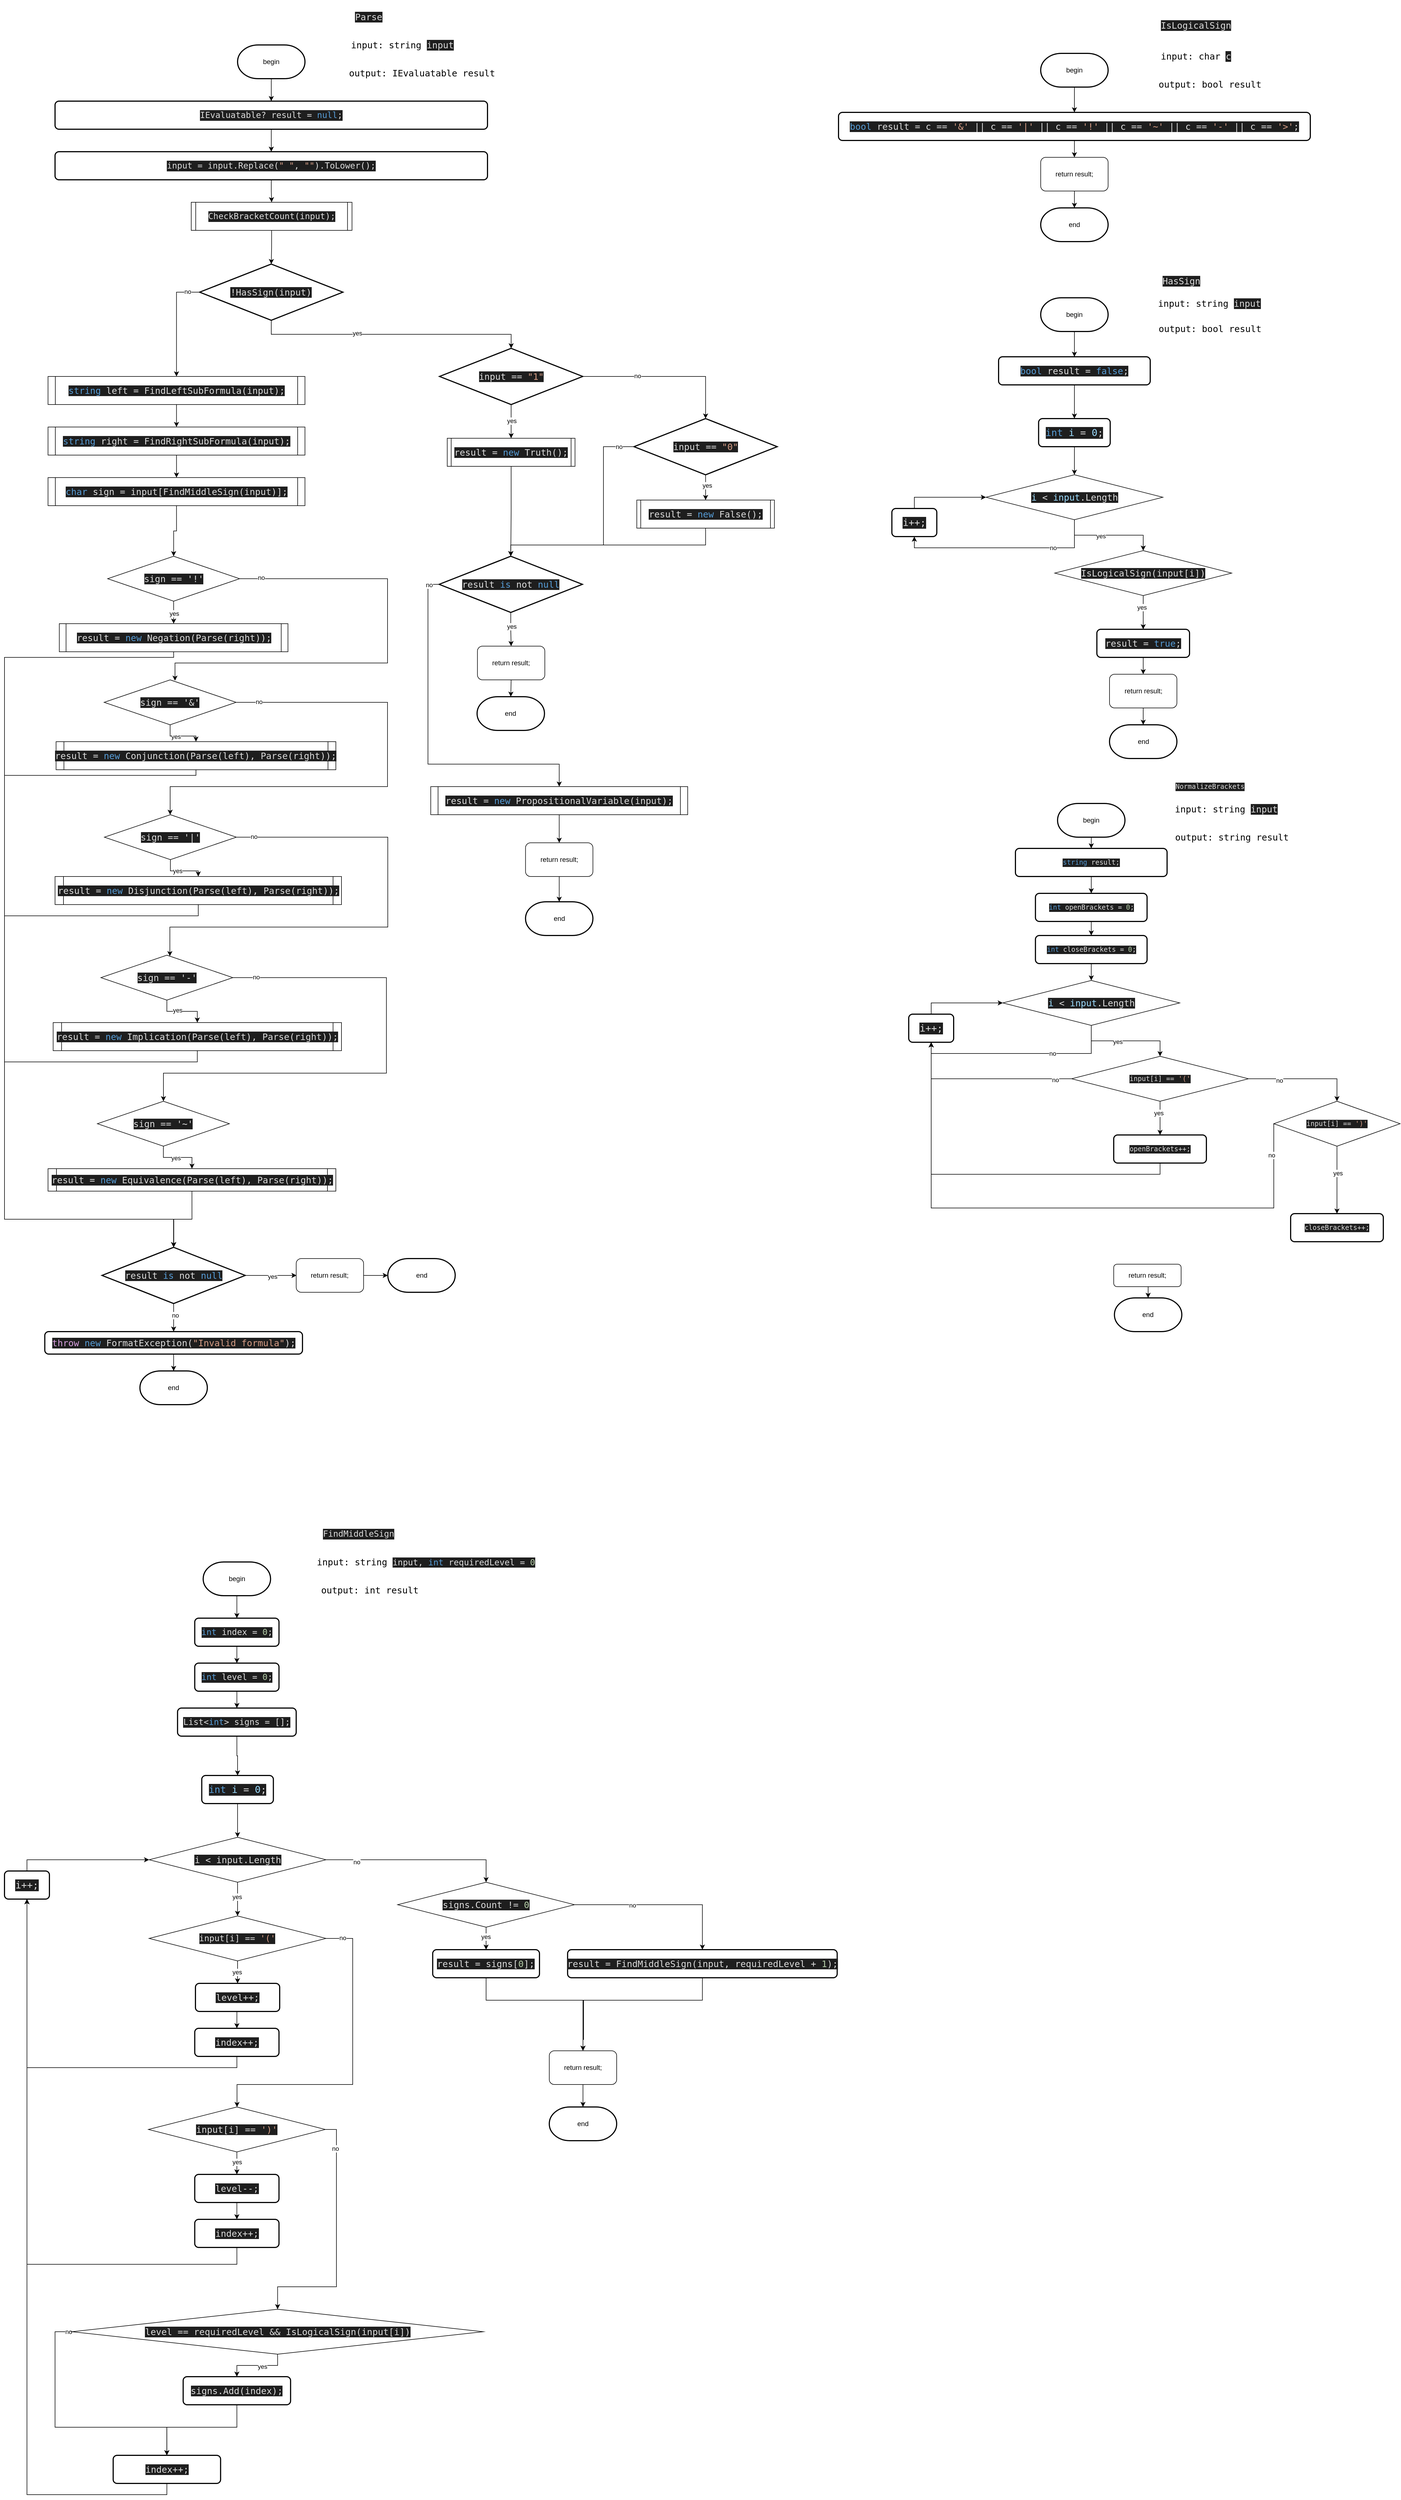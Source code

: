 <mxfile version="26.2.2">
  <diagram name="Page-1" id="SJ5KyCIBwHqDN82vWLjB">
    <mxGraphModel dx="1487" dy="2118" grid="1" gridSize="10" guides="1" tooltips="1" connect="1" arrows="1" fold="1" page="1" pageScale="1" pageWidth="850" pageHeight="1100" math="0" shadow="0">
      <root>
        <mxCell id="0" />
        <mxCell id="1" parent="0" />
        <mxCell id="FfjkxNWrbGcJP8TpGep8-1" value="&lt;pre style=&quot;font-family: &amp;quot;JetBrains Mono&amp;quot;, monospace; font-size: 12pt;&quot;&gt;&lt;div style=&quot;background-color:#1e1e1e;color:#dcdcdc&quot;&gt;&lt;pre style=&quot;font-family:&#39;JetBrains Mono&#39;,monospace;font-size:12.0pt;&quot;&gt;&lt;div&gt;&lt;pre style=&quot;font-family:&#39;JetBrains Mono&#39;,monospace;font-size:11.3pt;&quot;&gt;FindMiddleSign&lt;/pre&gt;&lt;/div&gt;&lt;/pre&gt;&lt;/div&gt;&lt;/pre&gt;" style="text;html=1;align=center;verticalAlign=middle;resizable=0;points=[];autosize=1;strokeColor=none;fillColor=none;" parent="1" vertex="1">
          <mxGeometry x="-160" y="1650" width="140" height="60" as="geometry" />
        </mxCell>
        <mxCell id="FfjkxNWrbGcJP8TpGep8-322" style="edgeStyle=orthogonalEdgeStyle;rounded=0;orthogonalLoop=1;jettySize=auto;html=1;exitX=0.5;exitY=1;exitDx=0;exitDy=0;exitPerimeter=0;" parent="1" source="FfjkxNWrbGcJP8TpGep8-2" target="FfjkxNWrbGcJP8TpGep8-321" edge="1">
          <mxGeometry relative="1" as="geometry" />
        </mxCell>
        <mxCell id="FfjkxNWrbGcJP8TpGep8-2" value="begin" style="strokeWidth=2;html=1;shape=mxgraph.flowchart.terminator;whiteSpace=wrap;" parent="1" vertex="1">
          <mxGeometry x="-366.25" y="1730" width="120" height="60" as="geometry" />
        </mxCell>
        <mxCell id="FfjkxNWrbGcJP8TpGep8-3" value="&lt;pre style=&quot;font-family: &amp;quot;JetBrains Mono&amp;quot;, monospace; font-size: 12pt;&quot;&gt;input: string &lt;span style=&quot;font-size: 11.3pt; background-color: rgb(30, 30, 30); color: rgb(220, 220, 220); white-space-collapse: collapse;&quot;&gt;input, &lt;/span&gt;&lt;span style=&quot;font-size: 11.3pt; background-color: rgb(30, 30, 30); white-space-collapse: collapse; color: rgb(86, 156, 214);&quot;&gt;int &lt;/span&gt;&lt;span style=&quot;font-size: 11.3pt; background-color: rgb(30, 30, 30); color: rgb(220, 220, 220); white-space-collapse: collapse;&quot;&gt;requiredLevel = &lt;/span&gt;&lt;span style=&quot;font-size: 11.3pt; background-color: rgb(30, 30, 30); white-space-collapse: collapse; color: rgb(181, 206, 168);&quot;&gt;0&lt;/span&gt;&lt;/pre&gt;" style="text;html=1;align=center;verticalAlign=middle;resizable=0;points=[];autosize=1;strokeColor=none;fillColor=none;" parent="1" vertex="1">
          <mxGeometry x="-160" y="1700" width="380" height="60" as="geometry" />
        </mxCell>
        <mxCell id="FfjkxNWrbGcJP8TpGep8-4" value="&lt;pre style=&quot;font-family: &amp;quot;JetBrains Mono&amp;quot;, monospace; font-size: 12pt;&quot;&gt;output: int result&lt;/pre&gt;" style="text;html=1;align=center;verticalAlign=middle;resizable=0;points=[];autosize=1;strokeColor=none;fillColor=none;" parent="1" vertex="1">
          <mxGeometry x="-160" y="1750" width="180" height="60" as="geometry" />
        </mxCell>
        <mxCell id="FfjkxNWrbGcJP8TpGep8-10" value="&lt;pre style=&quot;font-family: &amp;quot;JetBrains Mono&amp;quot;, monospace; font-size: 12pt;&quot;&gt;&lt;div style=&quot;background-color:#1e1e1e;color:#dcdcdc&quot;&gt;&lt;pre style=&quot;font-family:&#39;JetBrains Mono&#39;,monospace;font-size:12.0pt;&quot;&gt;&lt;div&gt;&lt;pre style=&quot;font-family:&#39;JetBrains Mono&#39;,monospace;font-size:12.0pt;&quot;&gt;Parse&lt;/pre&gt;&lt;/div&gt;&lt;/pre&gt;&lt;/div&gt;&lt;/pre&gt;" style="text;html=1;align=center;verticalAlign=middle;resizable=0;points=[];autosize=1;strokeColor=none;fillColor=none;" parent="1" vertex="1">
          <mxGeometry x="-107.5" y="-1050" width="70" height="60" as="geometry" />
        </mxCell>
        <mxCell id="FfjkxNWrbGcJP8TpGep8-11" style="edgeStyle=orthogonalEdgeStyle;rounded=0;orthogonalLoop=1;jettySize=auto;html=1;exitX=0.5;exitY=1;exitDx=0;exitDy=0;exitPerimeter=0;entryX=0.5;entryY=0;entryDx=0;entryDy=0;" parent="1" source="FfjkxNWrbGcJP8TpGep8-12" target="FfjkxNWrbGcJP8TpGep8-14" edge="1">
          <mxGeometry relative="1" as="geometry" />
        </mxCell>
        <mxCell id="FfjkxNWrbGcJP8TpGep8-12" value="begin" style="strokeWidth=2;html=1;shape=mxgraph.flowchart.terminator;whiteSpace=wrap;" parent="1" vertex="1">
          <mxGeometry x="-305" y="-970" width="120" height="60" as="geometry" />
        </mxCell>
        <mxCell id="FfjkxNWrbGcJP8TpGep8-13" style="edgeStyle=orthogonalEdgeStyle;rounded=0;orthogonalLoop=1;jettySize=auto;html=1;exitX=0.5;exitY=1;exitDx=0;exitDy=0;entryX=0.5;entryY=0;entryDx=0;entryDy=0;" parent="1" source="FfjkxNWrbGcJP8TpGep8-14" target="FfjkxNWrbGcJP8TpGep8-18" edge="1">
          <mxGeometry relative="1" as="geometry" />
        </mxCell>
        <mxCell id="FfjkxNWrbGcJP8TpGep8-14" value="&lt;div style=&quot;background-color: rgb(30, 30, 30); color: rgb(220, 220, 220);&quot;&gt;&lt;pre style=&quot;font-family:&#39;JetBrains Mono&#39;,monospace;font-size:12.0pt;&quot;&gt;&lt;pre style=&quot;font-family:&#39;JetBrains Mono&#39;,monospace;font-size:12.0pt;&quot;&gt;&lt;pre style=&quot;font-family:&#39;JetBrains Mono&#39;,monospace;font-size:12.0pt;&quot;&gt;&lt;pre style=&quot;font-family:&#39;JetBrains Mono&#39;,monospace;font-size:12.0pt;&quot;&gt;&lt;pre style=&quot;font-family:&#39;JetBrains Mono&#39;,monospace;font-size:12.0pt;&quot;&gt;&lt;pre style=&quot;font-family:&#39;JetBrains Mono&#39;,monospace;font-size:12.0pt;&quot;&gt;&lt;pre style=&quot;font-family:&#39;JetBrains Mono&#39;,monospace;font-size:12.0pt;&quot;&gt;&lt;pre style=&quot;font-family:&#39;JetBrains Mono&#39;,monospace;font-size:12.0pt;&quot;&gt;&lt;div&gt;&lt;pre style=&quot;font-family:&#39;JetBrains Mono&#39;,monospace;font-size:11.3pt;&quot;&gt;IEvaluatable? result = &lt;span style=&quot;color:#569cd6;&quot;&gt;null&lt;/span&gt;;&lt;/pre&gt;&lt;/div&gt;&lt;/pre&gt;&lt;/pre&gt;&lt;/pre&gt;&lt;/pre&gt;&lt;/pre&gt;&lt;/pre&gt;&lt;/pre&gt;&lt;/pre&gt;&lt;/div&gt;" style="rounded=1;whiteSpace=wrap;html=1;absoluteArcSize=1;arcSize=14;strokeWidth=2;" parent="1" vertex="1">
          <mxGeometry x="-630" y="-870" width="770" height="50" as="geometry" />
        </mxCell>
        <mxCell id="FfjkxNWrbGcJP8TpGep8-15" value="&lt;pre style=&quot;font-family: &amp;quot;JetBrains Mono&amp;quot;, monospace; font-size: 12pt;&quot;&gt;input: string &lt;span style=&quot;font-size: 12pt; background-color: rgb(30, 30, 30); color: rgb(220, 220, 220); white-space-collapse: collapse;&quot;&gt;input&lt;/span&gt;&lt;/pre&gt;" style="text;html=1;align=center;verticalAlign=middle;resizable=0;points=[];autosize=1;strokeColor=none;fillColor=none;" parent="1" vertex="1">
          <mxGeometry x="-107.5" y="-1000" width="190" height="60" as="geometry" />
        </mxCell>
        <mxCell id="FfjkxNWrbGcJP8TpGep8-16" value="&lt;pre style=&quot;font-family: &amp;quot;JetBrains Mono&amp;quot;, monospace; font-size: 12pt;&quot;&gt;output: IEvaluatable result&lt;/pre&gt;" style="text;html=1;align=center;verticalAlign=middle;resizable=0;points=[];autosize=1;strokeColor=none;fillColor=none;" parent="1" vertex="1">
          <mxGeometry x="-107.5" y="-950" width="260" height="60" as="geometry" />
        </mxCell>
        <mxCell id="FfjkxNWrbGcJP8TpGep8-17" style="edgeStyle=orthogonalEdgeStyle;rounded=0;orthogonalLoop=1;jettySize=auto;html=1;exitX=0.5;exitY=1;exitDx=0;exitDy=0;" parent="1" source="FfjkxNWrbGcJP8TpGep8-18" target="FfjkxNWrbGcJP8TpGep8-20" edge="1">
          <mxGeometry relative="1" as="geometry" />
        </mxCell>
        <mxCell id="FfjkxNWrbGcJP8TpGep8-18" value="&lt;div style=&quot;background-color: rgb(30, 30, 30); color: rgb(220, 220, 220);&quot;&gt;&lt;pre style=&quot;font-family:&#39;JetBrains Mono&#39;,monospace;font-size:12.0pt;&quot;&gt;&lt;pre style=&quot;font-family:&#39;JetBrains Mono&#39;,monospace;font-size:12.0pt;&quot;&gt;&lt;pre style=&quot;font-family:&#39;JetBrains Mono&#39;,monospace;font-size:12.0pt;&quot;&gt;&lt;pre style=&quot;font-family:&#39;JetBrains Mono&#39;,monospace;font-size:12.0pt;&quot;&gt;&lt;pre style=&quot;font-family:&#39;JetBrains Mono&#39;,monospace;font-size:12.0pt;&quot;&gt;&lt;pre style=&quot;font-family:&#39;JetBrains Mono&#39;,monospace;font-size:12.0pt;&quot;&gt;&lt;pre style=&quot;font-family:&#39;JetBrains Mono&#39;,monospace;font-size:12.0pt;&quot;&gt;&lt;pre style=&quot;font-family:&#39;JetBrains Mono&#39;,monospace;font-size:12.0pt;&quot;&gt;&lt;pre style=&quot;font-family:&#39;JetBrains Mono&#39;,monospace;font-size:12.0pt;&quot;&gt;&lt;div&gt;&lt;pre style=&quot;font-family:&#39;JetBrains Mono&#39;,monospace;font-size:11.3pt;&quot;&gt;input = input.Replace(&lt;span style=&quot;color:#d69d85;&quot;&gt;&quot; &quot;&lt;/span&gt;, &lt;span style=&quot;color:#d69d85;&quot;&gt;&quot;&quot;&lt;/span&gt;).ToLower();&lt;/pre&gt;&lt;/div&gt;&lt;/pre&gt;&lt;/pre&gt;&lt;/pre&gt;&lt;/pre&gt;&lt;/pre&gt;&lt;/pre&gt;&lt;/pre&gt;&lt;/pre&gt;&lt;/pre&gt;&lt;/div&gt;" style="rounded=1;whiteSpace=wrap;html=1;absoluteArcSize=1;arcSize=14;strokeWidth=2;" parent="1" vertex="1">
          <mxGeometry x="-630" y="-780" width="770" height="50" as="geometry" />
        </mxCell>
        <mxCell id="FfjkxNWrbGcJP8TpGep8-20" value="&lt;div style=&quot;background-color:#1e1e1e;color:#dcdcdc&quot;&gt;&lt;pre style=&quot;font-family:&#39;JetBrains Mono&#39;,monospace;font-size:12.0pt;&quot;&gt;&lt;div&gt;&lt;pre style=&quot;font-family:&#39;JetBrains Mono&#39;,monospace;font-size:11.3pt;&quot;&gt;CheckBracketCount(input);&lt;/pre&gt;&lt;/div&gt;&lt;/pre&gt;&lt;/div&gt;" style="shape=process;whiteSpace=wrap;html=1;backgroundOutline=1;size=0.029;" parent="1" vertex="1">
          <mxGeometry x="-387.5" y="-690" width="286.25" height="50" as="geometry" />
        </mxCell>
        <mxCell id="FfjkxNWrbGcJP8TpGep8-26" value="end" style="strokeWidth=2;html=1;shape=mxgraph.flowchart.terminator;whiteSpace=wrap;" parent="1" vertex="1">
          <mxGeometry x="121.44" y="190" width="120" height="60" as="geometry" />
        </mxCell>
        <mxCell id="FfjkxNWrbGcJP8TpGep8-31" style="edgeStyle=orthogonalEdgeStyle;rounded=0;orthogonalLoop=1;jettySize=auto;html=1;exitX=0.5;exitY=1;exitDx=0;exitDy=0;entryX=0.5;entryY=0;entryDx=0;entryDy=0;" parent="1" source="FfjkxNWrbGcJP8TpGep8-32" target="FfjkxNWrbGcJP8TpGep8-35" edge="1">
          <mxGeometry relative="1" as="geometry" />
        </mxCell>
        <mxCell id="FfjkxNWrbGcJP8TpGep8-32" value="&lt;div style=&quot;background-color: rgb(30, 30, 30); color: rgb(220, 220, 220);&quot;&gt;&lt;pre style=&quot;font-family: &amp;quot;JetBrains Mono&amp;quot;, monospace; font-size: 12.8pt;&quot;&gt;&lt;span style=&quot;color: rgb(86, 156, 214);&quot;&gt;int &lt;/span&gt;&lt;span style=&quot;color: rgb(156, 220, 254);&quot;&gt;i &lt;/span&gt;&lt;font color=&quot;#dcdcdc&quot;&gt;= &lt;/font&gt;&lt;font color=&quot;#9cdcfe&quot;&gt;0&lt;/font&gt;&lt;font color=&quot;#dcdcdc&quot;&gt;;&lt;/font&gt;&lt;/pre&gt;&lt;/div&gt;" style="rounded=1;whiteSpace=wrap;html=1;absoluteArcSize=1;arcSize=14;strokeWidth=2;" parent="1" vertex="1">
          <mxGeometry x="-368.76" y="2110" width="127.5" height="50" as="geometry" />
        </mxCell>
        <mxCell id="FfjkxNWrbGcJP8TpGep8-329" style="edgeStyle=orthogonalEdgeStyle;rounded=0;orthogonalLoop=1;jettySize=auto;html=1;exitX=0.5;exitY=1;exitDx=0;exitDy=0;entryX=0.5;entryY=0;entryDx=0;entryDy=0;" parent="1" source="FfjkxNWrbGcJP8TpGep8-35" target="FfjkxNWrbGcJP8TpGep8-328" edge="1">
          <mxGeometry relative="1" as="geometry" />
        </mxCell>
        <mxCell id="FfjkxNWrbGcJP8TpGep8-330" value="yes" style="edgeLabel;html=1;align=center;verticalAlign=middle;resizable=0;points=[];" parent="FfjkxNWrbGcJP8TpGep8-329" vertex="1" connectable="0">
          <mxGeometry x="-0.14" y="-1" relative="1" as="geometry">
            <mxPoint as="offset" />
          </mxGeometry>
        </mxCell>
        <mxCell id="FfjkxNWrbGcJP8TpGep8-365" style="edgeStyle=orthogonalEdgeStyle;rounded=0;orthogonalLoop=1;jettySize=auto;html=1;exitX=1;exitY=0.5;exitDx=0;exitDy=0;entryX=0.5;entryY=0;entryDx=0;entryDy=0;" parent="1" source="FfjkxNWrbGcJP8TpGep8-35" target="FfjkxNWrbGcJP8TpGep8-364" edge="1">
          <mxGeometry relative="1" as="geometry" />
        </mxCell>
        <mxCell id="FfjkxNWrbGcJP8TpGep8-366" value="no" style="edgeLabel;html=1;align=center;verticalAlign=middle;resizable=0;points=[];" parent="FfjkxNWrbGcJP8TpGep8-365" vertex="1" connectable="0">
          <mxGeometry x="-0.664" y="-4" relative="1" as="geometry">
            <mxPoint as="offset" />
          </mxGeometry>
        </mxCell>
        <mxCell id="FfjkxNWrbGcJP8TpGep8-35" value="&lt;div style=&quot;background-color:#1e1e1e;color:#dcdcdc&quot;&gt;&lt;pre style=&quot;font-family:&#39;JetBrains Mono&#39;,monospace;font-size:12.8pt;&quot;&gt;&lt;pre style=&quot;font-family:&#39;JetBrains Mono&#39;,monospace;font-size:12.0pt;&quot;&gt;&lt;pre style=&quot;font-family:&#39;JetBrains Mono&#39;,monospace;font-size:12.0pt;&quot;&gt;&lt;div&gt;&lt;pre style=&quot;font-family:&#39;JetBrains Mono&#39;,monospace;font-size:12.0pt;&quot;&gt;i &amp;lt; input.Length&lt;/pre&gt;&lt;/div&gt;&lt;/pre&gt;&lt;/pre&gt;&lt;/pre&gt;&lt;/div&gt;" style="rhombus;whiteSpace=wrap;html=1;" parent="1" vertex="1">
          <mxGeometry x="-462.5" y="2220" width="315" height="80" as="geometry" />
        </mxCell>
        <mxCell id="FfjkxNWrbGcJP8TpGep8-36" style="edgeStyle=orthogonalEdgeStyle;rounded=0;orthogonalLoop=1;jettySize=auto;html=1;exitX=0.5;exitY=0;exitDx=0;exitDy=0;entryX=0;entryY=0.5;entryDx=0;entryDy=0;" parent="1" source="FfjkxNWrbGcJP8TpGep8-37" target="FfjkxNWrbGcJP8TpGep8-35" edge="1">
          <mxGeometry relative="1" as="geometry" />
        </mxCell>
        <mxCell id="FfjkxNWrbGcJP8TpGep8-37" value="&lt;div style=&quot;background-color:#1e1e1e;color:#dcdcdc&quot;&gt;&lt;pre style=&quot;font-family:&#39;JetBrains Mono&#39;,monospace;font-size:12.8pt;&quot;&gt;&lt;div&gt;&lt;pre style=&quot;font-family:&#39;JetBrains Mono&#39;,monospace;font-size:12.8pt;&quot;&gt;i++;&lt;/pre&gt;&lt;/div&gt;&lt;/pre&gt;&lt;/div&gt;" style="rounded=1;whiteSpace=wrap;html=1;absoluteArcSize=1;arcSize=14;strokeWidth=2;" parent="1" vertex="1">
          <mxGeometry x="-720" y="2280" width="80" height="50" as="geometry" />
        </mxCell>
        <mxCell id="FfjkxNWrbGcJP8TpGep8-43" style="edgeStyle=orthogonalEdgeStyle;rounded=0;orthogonalLoop=1;jettySize=auto;html=1;exitX=1;exitY=0.5;exitDx=0;exitDy=0;" parent="1" edge="1">
          <mxGeometry relative="1" as="geometry">
            <Array as="points">
              <mxPoint x="3460" y="2590" />
              <mxPoint x="3460" y="2810" />
              <mxPoint x="3091" y="2810" />
            </Array>
            <mxPoint x="3264.38" y="2590" as="sourcePoint" />
          </mxGeometry>
        </mxCell>
        <mxCell id="FfjkxNWrbGcJP8TpGep8-66" style="edgeStyle=orthogonalEdgeStyle;rounded=0;orthogonalLoop=1;jettySize=auto;html=1;exitX=0.5;exitY=1;exitDx=0;exitDy=0;exitPerimeter=0;" parent="1" source="FfjkxNWrbGcJP8TpGep8-61" target="FfjkxNWrbGcJP8TpGep8-63" edge="1">
          <mxGeometry relative="1" as="geometry" />
        </mxCell>
        <mxCell id="FfjkxNWrbGcJP8TpGep8-67" value="yes" style="edgeLabel;html=1;align=center;verticalAlign=middle;resizable=0;points=[];" parent="FfjkxNWrbGcJP8TpGep8-66" vertex="1" connectable="0">
          <mxGeometry x="-0.255" y="2" relative="1" as="geometry">
            <mxPoint as="offset" />
          </mxGeometry>
        </mxCell>
        <mxCell id="FfjkxNWrbGcJP8TpGep8-98" style="edgeStyle=orthogonalEdgeStyle;rounded=0;orthogonalLoop=1;jettySize=auto;html=1;exitX=0;exitY=0.5;exitDx=0;exitDy=0;exitPerimeter=0;" parent="1" source="FfjkxNWrbGcJP8TpGep8-61" target="FfjkxNWrbGcJP8TpGep8-95" edge="1">
          <mxGeometry relative="1" as="geometry" />
        </mxCell>
        <mxCell id="FfjkxNWrbGcJP8TpGep8-99" value="no" style="edgeLabel;html=1;align=center;verticalAlign=middle;resizable=0;points=[];" parent="FfjkxNWrbGcJP8TpGep8-98" vertex="1" connectable="0">
          <mxGeometry x="-0.769" y="-1" relative="1" as="geometry">
            <mxPoint as="offset" />
          </mxGeometry>
        </mxCell>
        <mxCell id="FfjkxNWrbGcJP8TpGep8-61" value="&lt;div style=&quot;background-color:#1e1e1e;color:#dcdcdc&quot;&gt;&lt;pre style=&quot;font-family:&#39;JetBrains Mono&#39;,monospace;font-size:12.0pt;&quot;&gt;!HasSign(input)&lt;/pre&gt;&lt;/div&gt;" style="strokeWidth=2;html=1;shape=mxgraph.flowchart.decision;whiteSpace=wrap;" parent="1" vertex="1">
          <mxGeometry x="-372.51" y="-580" width="255" height="100" as="geometry" />
        </mxCell>
        <mxCell id="FfjkxNWrbGcJP8TpGep8-62" style="edgeStyle=orthogonalEdgeStyle;rounded=0;orthogonalLoop=1;jettySize=auto;html=1;exitX=0.5;exitY=1;exitDx=0;exitDy=0;entryX=0.5;entryY=0;entryDx=0;entryDy=0;entryPerimeter=0;" parent="1" source="FfjkxNWrbGcJP8TpGep8-20" target="FfjkxNWrbGcJP8TpGep8-61" edge="1">
          <mxGeometry relative="1" as="geometry" />
        </mxCell>
        <mxCell id="FfjkxNWrbGcJP8TpGep8-87" style="edgeStyle=orthogonalEdgeStyle;rounded=0;orthogonalLoop=1;jettySize=auto;html=1;exitX=0.5;exitY=1;exitDx=0;exitDy=0;exitPerimeter=0;entryX=0.5;entryY=0;entryDx=0;entryDy=0;" parent="1" source="FfjkxNWrbGcJP8TpGep8-63" target="FfjkxNWrbGcJP8TpGep8-82" edge="1">
          <mxGeometry relative="1" as="geometry" />
        </mxCell>
        <mxCell id="FfjkxNWrbGcJP8TpGep8-88" value="yes" style="edgeLabel;html=1;align=center;verticalAlign=middle;resizable=0;points=[];" parent="FfjkxNWrbGcJP8TpGep8-87" vertex="1" connectable="0">
          <mxGeometry x="-0.048" y="1" relative="1" as="geometry">
            <mxPoint as="offset" />
          </mxGeometry>
        </mxCell>
        <mxCell id="FfjkxNWrbGcJP8TpGep8-63" value="&lt;div style=&quot;background-color:#1e1e1e;color:#dcdcdc&quot;&gt;&lt;pre style=&quot;font-family:&#39;JetBrains Mono&#39;,monospace;font-size:12.0pt;&quot;&gt;&lt;div&gt;&lt;pre style=&quot;font-family:&#39;JetBrains Mono&#39;,monospace;font-size:12.0pt;&quot;&gt;input == &lt;span style=&quot;color:#d69d85;&quot;&gt;&quot;1&quot;&lt;/span&gt;&lt;/pre&gt;&lt;/div&gt;&lt;/pre&gt;&lt;/div&gt;" style="strokeWidth=2;html=1;shape=mxgraph.flowchart.decision;whiteSpace=wrap;" parent="1" vertex="1">
          <mxGeometry x="54.58" y="-430" width="255" height="100" as="geometry" />
        </mxCell>
        <mxCell id="FfjkxNWrbGcJP8TpGep8-84" style="edgeStyle=orthogonalEdgeStyle;rounded=0;orthogonalLoop=1;jettySize=auto;html=1;exitX=0.5;exitY=1;exitDx=0;exitDy=0;exitPerimeter=0;entryX=0.5;entryY=0;entryDx=0;entryDy=0;" parent="1" source="FfjkxNWrbGcJP8TpGep8-64" target="FfjkxNWrbGcJP8TpGep8-83" edge="1">
          <mxGeometry relative="1" as="geometry" />
        </mxCell>
        <mxCell id="FfjkxNWrbGcJP8TpGep8-85" value="yes" style="edgeLabel;html=1;align=center;verticalAlign=middle;resizable=0;points=[];" parent="FfjkxNWrbGcJP8TpGep8-84" vertex="1" connectable="0">
          <mxGeometry x="-0.178" y="2" relative="1" as="geometry">
            <mxPoint as="offset" />
          </mxGeometry>
        </mxCell>
        <mxCell id="FfjkxNWrbGcJP8TpGep8-64" value="&lt;div style=&quot;background-color:#1e1e1e;color:#dcdcdc&quot;&gt;&lt;pre style=&quot;font-family:&#39;JetBrains Mono&#39;,monospace;font-size:12.0pt;&quot;&gt;&lt;pre style=&quot;font-family:&#39;JetBrains Mono&#39;,monospace;font-size:12.0pt;&quot;&gt;&lt;div&gt;&lt;pre style=&quot;font-family:&#39;JetBrains Mono&#39;,monospace;font-size:12.0pt;&quot;&gt;input == &lt;span style=&quot;color:#d69d85;&quot;&gt;&quot;0&quot;&lt;/span&gt;&lt;/pre&gt;&lt;/div&gt;&lt;/pre&gt;&lt;/pre&gt;&lt;/div&gt;" style="strokeWidth=2;html=1;shape=mxgraph.flowchart.decision;whiteSpace=wrap;" parent="1" vertex="1">
          <mxGeometry x="400.82" y="-305" width="255" height="100" as="geometry" />
        </mxCell>
        <mxCell id="FfjkxNWrbGcJP8TpGep8-91" style="edgeStyle=orthogonalEdgeStyle;rounded=0;orthogonalLoop=1;jettySize=auto;html=1;exitX=0;exitY=0.5;exitDx=0;exitDy=0;exitPerimeter=0;entryX=0.5;entryY=0;entryDx=0;entryDy=0;" parent="1" source="FfjkxNWrbGcJP8TpGep8-65" target="FfjkxNWrbGcJP8TpGep8-90" edge="1">
          <mxGeometry relative="1" as="geometry">
            <Array as="points">
              <mxPoint x="34" y="-10" />
              <mxPoint x="34" y="310" />
              <mxPoint x="268" y="310" />
            </Array>
          </mxGeometry>
        </mxCell>
        <mxCell id="FfjkxNWrbGcJP8TpGep8-92" value="no" style="edgeLabel;html=1;align=center;verticalAlign=middle;resizable=0;points=[];" parent="FfjkxNWrbGcJP8TpGep8-91" vertex="1" connectable="0">
          <mxGeometry x="-0.932" y="2" relative="1" as="geometry">
            <mxPoint as="offset" />
          </mxGeometry>
        </mxCell>
        <mxCell id="FfjkxNWrbGcJP8TpGep8-65" value="&lt;div style=&quot;background-color:#1e1e1e;color:#dcdcdc&quot;&gt;&lt;pre style=&quot;font-family:&#39;JetBrains Mono&#39;,monospace;font-size:12.0pt;&quot;&gt;&lt;pre style=&quot;font-family:&#39;JetBrains Mono&#39;,monospace;font-size:12.0pt;&quot;&gt;&lt;div&gt;&lt;pre style=&quot;font-family:&#39;JetBrains Mono&#39;,monospace;font-size:12.0pt;&quot;&gt;result &lt;span style=&quot;color:#569cd6;&quot;&gt;is &lt;/span&gt;not &lt;span style=&quot;color:#569cd6;&quot;&gt;null&lt;/span&gt;&lt;/pre&gt;&lt;/div&gt;&lt;/pre&gt;&lt;/pre&gt;&lt;/div&gt;" style="strokeWidth=2;html=1;shape=mxgraph.flowchart.decision;whiteSpace=wrap;" parent="1" vertex="1">
          <mxGeometry x="53.94" y="-60" width="255" height="100" as="geometry" />
        </mxCell>
        <mxCell id="FfjkxNWrbGcJP8TpGep8-71" style="edgeStyle=orthogonalEdgeStyle;rounded=0;orthogonalLoop=1;jettySize=auto;html=1;exitX=1;exitY=0.5;exitDx=0;exitDy=0;exitPerimeter=0;entryX=0.5;entryY=0;entryDx=0;entryDy=0;entryPerimeter=0;" parent="1" source="FfjkxNWrbGcJP8TpGep8-63" target="FfjkxNWrbGcJP8TpGep8-64" edge="1">
          <mxGeometry relative="1" as="geometry" />
        </mxCell>
        <mxCell id="FfjkxNWrbGcJP8TpGep8-72" value="no" style="edgeLabel;html=1;align=center;verticalAlign=middle;resizable=0;points=[];" parent="FfjkxNWrbGcJP8TpGep8-71" vertex="1" connectable="0">
          <mxGeometry x="-0.336" y="1" relative="1" as="geometry">
            <mxPoint as="offset" />
          </mxGeometry>
        </mxCell>
        <mxCell id="FfjkxNWrbGcJP8TpGep8-78" style="edgeStyle=orthogonalEdgeStyle;rounded=0;orthogonalLoop=1;jettySize=auto;html=1;exitX=0;exitY=0.5;exitDx=0;exitDy=0;exitPerimeter=0;entryX=0.5;entryY=0;entryDx=0;entryDy=0;entryPerimeter=0;" parent="1" source="FfjkxNWrbGcJP8TpGep8-64" target="FfjkxNWrbGcJP8TpGep8-65" edge="1">
          <mxGeometry relative="1" as="geometry">
            <Array as="points">
              <mxPoint x="346.45" y="-255" />
              <mxPoint x="346.45" y="-80" />
              <mxPoint x="181.45" y="-80" />
            </Array>
          </mxGeometry>
        </mxCell>
        <mxCell id="FfjkxNWrbGcJP8TpGep8-79" value="no" style="edgeLabel;html=1;align=center;verticalAlign=middle;resizable=0;points=[];" parent="FfjkxNWrbGcJP8TpGep8-78" vertex="1" connectable="0">
          <mxGeometry x="-0.867" relative="1" as="geometry">
            <mxPoint as="offset" />
          </mxGeometry>
        </mxCell>
        <mxCell id="FfjkxNWrbGcJP8TpGep8-80" style="edgeStyle=orthogonalEdgeStyle;rounded=0;orthogonalLoop=1;jettySize=auto;html=1;exitX=0.5;exitY=1;exitDx=0;exitDy=0;exitPerimeter=0;" parent="1" source="FfjkxNWrbGcJP8TpGep8-65" target="bbl1epnfbIa33jh1_Hoh-14" edge="1">
          <mxGeometry relative="1" as="geometry">
            <mxPoint x="181" y="100" as="targetPoint" />
          </mxGeometry>
        </mxCell>
        <mxCell id="FfjkxNWrbGcJP8TpGep8-81" value="yes" style="edgeLabel;html=1;align=center;verticalAlign=middle;resizable=0;points=[];" parent="FfjkxNWrbGcJP8TpGep8-80" vertex="1" connectable="0">
          <mxGeometry x="-0.181" y="1" relative="1" as="geometry">
            <mxPoint as="offset" />
          </mxGeometry>
        </mxCell>
        <mxCell id="FfjkxNWrbGcJP8TpGep8-82" value="&lt;div style=&quot;background-color:#1e1e1e;color:#dcdcdc&quot;&gt;&lt;pre style=&quot;font-family:&#39;JetBrains Mono&#39;,monospace;font-size:12.0pt;&quot;&gt;&lt;pre style=&quot;font-family:&#39;JetBrains Mono&#39;,monospace;font-size:11.3pt;&quot;&gt;&lt;pre style=&quot;font-family: &amp;quot;JetBrains Mono&amp;quot;, monospace; font-size: 12pt;&quot;&gt;result = &lt;span style=&quot;color: rgb(86, 156, 214);&quot;&gt;new &lt;/span&gt;Truth();&lt;/pre&gt;&lt;/pre&gt;&lt;/pre&gt;&lt;/div&gt;" style="shape=process;whiteSpace=wrap;html=1;backgroundOutline=1;size=0.029;" parent="1" vertex="1">
          <mxGeometry x="68.33" y="-270" width="227.49" height="50" as="geometry" />
        </mxCell>
        <mxCell id="FfjkxNWrbGcJP8TpGep8-86" style="edgeStyle=orthogonalEdgeStyle;rounded=0;orthogonalLoop=1;jettySize=auto;html=1;exitX=0.5;exitY=1;exitDx=0;exitDy=0;" parent="1" source="FfjkxNWrbGcJP8TpGep8-83" target="FfjkxNWrbGcJP8TpGep8-65" edge="1">
          <mxGeometry relative="1" as="geometry">
            <Array as="points">
              <mxPoint x="528.45" y="-80" />
              <mxPoint x="181.45" y="-80" />
            </Array>
          </mxGeometry>
        </mxCell>
        <mxCell id="FfjkxNWrbGcJP8TpGep8-83" value="&lt;div style=&quot;background-color:#1e1e1e;color:#dcdcdc&quot;&gt;&lt;pre style=&quot;font-family:&#39;JetBrains Mono&#39;,monospace;font-size:12.0pt;&quot;&gt;&lt;pre style=&quot;font-family:&#39;JetBrains Mono&#39;,monospace;font-size:11.3pt;&quot;&gt;&lt;pre style=&quot;font-family: &amp;quot;JetBrains Mono&amp;quot;, monospace; font-size: 12pt;&quot;&gt;&lt;pre style=&quot;font-size: 12pt; font-family: &amp;quot;JetBrains Mono&amp;quot;, monospace;&quot;&gt;result = &lt;span style=&quot;color: rgb(86, 156, 214);&quot;&gt;new &lt;/span&gt;False();&lt;/pre&gt;&lt;/pre&gt;&lt;/pre&gt;&lt;/pre&gt;&lt;/div&gt;" style="shape=process;whiteSpace=wrap;html=1;backgroundOutline=1;size=0.029;" parent="1" vertex="1">
          <mxGeometry x="405.83" y="-160" width="244.99" height="50" as="geometry" />
        </mxCell>
        <mxCell id="FfjkxNWrbGcJP8TpGep8-89" style="edgeStyle=orthogonalEdgeStyle;rounded=0;orthogonalLoop=1;jettySize=auto;html=1;exitX=0.5;exitY=1;exitDx=0;exitDy=0;entryX=0.5;entryY=0;entryDx=0;entryDy=0;entryPerimeter=0;" parent="1" source="FfjkxNWrbGcJP8TpGep8-82" target="FfjkxNWrbGcJP8TpGep8-65" edge="1">
          <mxGeometry relative="1" as="geometry" />
        </mxCell>
        <mxCell id="bbl1epnfbIa33jh1_Hoh-12" style="edgeStyle=orthogonalEdgeStyle;rounded=0;orthogonalLoop=1;jettySize=auto;html=1;exitX=0.5;exitY=1;exitDx=0;exitDy=0;entryX=0.5;entryY=0;entryDx=0;entryDy=0;" edge="1" parent="1" source="FfjkxNWrbGcJP8TpGep8-90" target="bbl1epnfbIa33jh1_Hoh-11">
          <mxGeometry relative="1" as="geometry" />
        </mxCell>
        <mxCell id="FfjkxNWrbGcJP8TpGep8-90" value="&lt;div style=&quot;background-color:#1e1e1e;color:#dcdcdc&quot;&gt;&lt;pre style=&quot;font-family:&#39;JetBrains Mono&#39;,monospace;font-size:12.0pt;&quot;&gt;&lt;pre style=&quot;font-family:&#39;JetBrains Mono&#39;,monospace;font-size:11.3pt;&quot;&gt;&lt;div&gt;&lt;pre style=&quot;font-family:&#39;JetBrains Mono&#39;,monospace;font-size:12.0pt;&quot;&gt;result = &lt;span style=&quot;color:#569cd6;&quot;&gt;new &lt;/span&gt;PropositionalVariable(input);&lt;/pre&gt;&lt;/div&gt;&lt;/pre&gt;&lt;/pre&gt;&lt;/div&gt;" style="shape=process;whiteSpace=wrap;html=1;backgroundOutline=1;size=0.029;" parent="1" vertex="1">
          <mxGeometry x="38.96" y="350" width="457.49" height="50" as="geometry" />
        </mxCell>
        <mxCell id="FfjkxNWrbGcJP8TpGep8-93" value="end" style="strokeWidth=2;html=1;shape=mxgraph.flowchart.terminator;whiteSpace=wrap;" parent="1" vertex="1">
          <mxGeometry x="207.7" y="555" width="120" height="60" as="geometry" />
        </mxCell>
        <mxCell id="FfjkxNWrbGcJP8TpGep8-101" style="edgeStyle=orthogonalEdgeStyle;rounded=0;orthogonalLoop=1;jettySize=auto;html=1;exitX=0.5;exitY=1;exitDx=0;exitDy=0;entryX=0.5;entryY=0;entryDx=0;entryDy=0;" parent="1" source="FfjkxNWrbGcJP8TpGep8-95" target="FfjkxNWrbGcJP8TpGep8-96" edge="1">
          <mxGeometry relative="1" as="geometry" />
        </mxCell>
        <mxCell id="FfjkxNWrbGcJP8TpGep8-95" value="&lt;div style=&quot;background-color:#1e1e1e;color:#dcdcdc&quot;&gt;&lt;pre style=&quot;font-family:&#39;JetBrains Mono&#39;,monospace;font-size:12.0pt;&quot;&gt;&lt;pre style=&quot;font-family:&#39;JetBrains Mono&#39;,monospace;font-size:11.3pt;&quot;&gt;&lt;pre style=&quot;font-family:&#39;JetBrains Mono&#39;,monospace;font-size:12.0pt;&quot;&gt;&lt;div&gt;&lt;pre style=&quot;font-family:&#39;JetBrains Mono&#39;,monospace;font-size:12.0pt;&quot;&gt;&lt;span style=&quot;color:#569cd6;&quot;&gt;string &lt;/span&gt;left = FindLeftSubFormula(input);&lt;/pre&gt;&lt;/div&gt;&lt;/pre&gt;&lt;/pre&gt;&lt;/pre&gt;&lt;/div&gt;" style="shape=process;whiteSpace=wrap;html=1;backgroundOutline=1;size=0.029;" parent="1" vertex="1">
          <mxGeometry x="-642.49" y="-380" width="457.49" height="50" as="geometry" />
        </mxCell>
        <mxCell id="FfjkxNWrbGcJP8TpGep8-102" style="edgeStyle=orthogonalEdgeStyle;rounded=0;orthogonalLoop=1;jettySize=auto;html=1;exitX=0.5;exitY=1;exitDx=0;exitDy=0;" parent="1" source="FfjkxNWrbGcJP8TpGep8-96" target="FfjkxNWrbGcJP8TpGep8-97" edge="1">
          <mxGeometry relative="1" as="geometry" />
        </mxCell>
        <mxCell id="FfjkxNWrbGcJP8TpGep8-96" value="&lt;div style=&quot;background-color:#1e1e1e;color:#dcdcdc&quot;&gt;&lt;pre style=&quot;font-family:&#39;JetBrains Mono&#39;,monospace;font-size:12.0pt;&quot;&gt;&lt;pre style=&quot;font-family:&#39;JetBrains Mono&#39;,monospace;font-size:11.3pt;&quot;&gt;&lt;pre style=&quot;font-family:&#39;JetBrains Mono&#39;,monospace;font-size:12.0pt;&quot;&gt;&lt;pre style=&quot;font-family:&#39;JetBrains Mono&#39;,monospace;font-size:12.0pt;&quot;&gt;&lt;div&gt;&lt;pre style=&quot;font-family:&#39;JetBrains Mono&#39;,monospace;font-size:12.0pt;&quot;&gt;&lt;span style=&quot;color:#569cd6;&quot;&gt;string &lt;/span&gt;right = FindRightSubFormula(input);&lt;/pre&gt;&lt;/div&gt;&lt;/pre&gt;&lt;/pre&gt;&lt;/pre&gt;&lt;/pre&gt;&lt;/div&gt;" style="shape=process;whiteSpace=wrap;html=1;backgroundOutline=1;size=0.029;" parent="1" vertex="1">
          <mxGeometry x="-642.49" y="-290" width="457.49" height="50" as="geometry" />
        </mxCell>
        <mxCell id="FfjkxNWrbGcJP8TpGep8-306" style="edgeStyle=orthogonalEdgeStyle;rounded=0;orthogonalLoop=1;jettySize=auto;html=1;exitX=0.5;exitY=1;exitDx=0;exitDy=0;entryX=0.5;entryY=0;entryDx=0;entryDy=0;" parent="1" source="FfjkxNWrbGcJP8TpGep8-97" target="FfjkxNWrbGcJP8TpGep8-255" edge="1">
          <mxGeometry relative="1" as="geometry" />
        </mxCell>
        <mxCell id="FfjkxNWrbGcJP8TpGep8-97" value="&lt;div style=&quot;background-color:#1e1e1e;color:#dcdcdc&quot;&gt;&lt;pre style=&quot;font-family:&#39;JetBrains Mono&#39;,monospace;font-size:12.0pt;&quot;&gt;&lt;pre style=&quot;font-family:&#39;JetBrains Mono&#39;,monospace;font-size:11.3pt;&quot;&gt;&lt;pre style=&quot;font-family:&#39;JetBrains Mono&#39;,monospace;font-size:12.0pt;&quot;&gt;&lt;pre style=&quot;font-family:&#39;JetBrains Mono&#39;,monospace;font-size:12.0pt;&quot;&gt;&lt;pre style=&quot;font-family:&#39;JetBrains Mono&#39;,monospace;font-size:12.0pt;&quot;&gt;&lt;div&gt;&lt;pre style=&quot;font-family:&#39;JetBrains Mono&#39;,monospace;font-size:12.0pt;&quot;&gt;&lt;span style=&quot;color:#569cd6;&quot;&gt;char &lt;/span&gt;sign = input[FindMiddleSign(input)];&lt;/pre&gt;&lt;/div&gt;&lt;/pre&gt;&lt;/pre&gt;&lt;/pre&gt;&lt;/pre&gt;&lt;/pre&gt;&lt;/div&gt;" style="shape=process;whiteSpace=wrap;html=1;backgroundOutline=1;size=0.029;" parent="1" vertex="1">
          <mxGeometry x="-642.49" y="-200" width="457.49" height="50" as="geometry" />
        </mxCell>
        <mxCell id="FfjkxNWrbGcJP8TpGep8-313" style="edgeStyle=orthogonalEdgeStyle;rounded=0;orthogonalLoop=1;jettySize=auto;html=1;exitX=1;exitY=0.5;exitDx=0;exitDy=0;exitPerimeter=0;" parent="1" source="FfjkxNWrbGcJP8TpGep8-100" edge="1">
          <mxGeometry relative="1" as="geometry">
            <mxPoint x="-200" y="1220" as="targetPoint" />
          </mxGeometry>
        </mxCell>
        <mxCell id="FfjkxNWrbGcJP8TpGep8-314" value="yes" style="edgeLabel;html=1;align=center;verticalAlign=middle;resizable=0;points=[];" parent="FfjkxNWrbGcJP8TpGep8-313" vertex="1" connectable="0">
          <mxGeometry x="0.057" y="-1" relative="1" as="geometry">
            <mxPoint as="offset" />
          </mxGeometry>
        </mxCell>
        <mxCell id="FfjkxNWrbGcJP8TpGep8-317" style="edgeStyle=orthogonalEdgeStyle;rounded=0;orthogonalLoop=1;jettySize=auto;html=1;exitX=0.5;exitY=1;exitDx=0;exitDy=0;exitPerimeter=0;entryX=0.5;entryY=0;entryDx=0;entryDy=0;" parent="1" source="FfjkxNWrbGcJP8TpGep8-100" target="FfjkxNWrbGcJP8TpGep8-315" edge="1">
          <mxGeometry relative="1" as="geometry" />
        </mxCell>
        <mxCell id="FfjkxNWrbGcJP8TpGep8-318" value="no" style="edgeLabel;html=1;align=center;verticalAlign=middle;resizable=0;points=[];" parent="FfjkxNWrbGcJP8TpGep8-317" vertex="1" connectable="0">
          <mxGeometry x="-0.16" y="3" relative="1" as="geometry">
            <mxPoint as="offset" />
          </mxGeometry>
        </mxCell>
        <mxCell id="FfjkxNWrbGcJP8TpGep8-100" value="&lt;div style=&quot;background-color:#1e1e1e;color:#dcdcdc&quot;&gt;&lt;pre style=&quot;font-family:&#39;JetBrains Mono&#39;,monospace;font-size:12.0pt;&quot;&gt;&lt;pre style=&quot;font-family:&#39;JetBrains Mono&#39;,monospace;font-size:12.0pt;&quot;&gt;&lt;div&gt;&lt;pre style=&quot;font-family:&#39;JetBrains Mono&#39;,monospace;font-size:12.0pt;&quot;&gt;result &lt;span style=&quot;color:#569cd6;&quot;&gt;is &lt;/span&gt;not &lt;span style=&quot;color:#569cd6;&quot;&gt;null&lt;/span&gt;&lt;/pre&gt;&lt;/div&gt;&lt;/pre&gt;&lt;/pre&gt;&lt;/div&gt;" style="strokeWidth=2;html=1;shape=mxgraph.flowchart.decision;whiteSpace=wrap;" parent="1" vertex="1">
          <mxGeometry x="-546.33" y="1170" width="255" height="100" as="geometry" />
        </mxCell>
        <mxCell id="FfjkxNWrbGcJP8TpGep8-250" style="edgeStyle=orthogonalEdgeStyle;rounded=0;orthogonalLoop=1;jettySize=auto;html=1;exitX=1;exitY=0.5;exitDx=0;exitDy=0;" parent="1" edge="1">
          <mxGeometry relative="1" as="geometry">
            <Array as="points">
              <mxPoint x="4400" y="2670" />
              <mxPoint x="4400" y="2890" />
              <mxPoint x="4031" y="2890" />
            </Array>
            <mxPoint x="4204.38" y="2670" as="sourcePoint" />
          </mxGeometry>
        </mxCell>
        <mxCell id="FfjkxNWrbGcJP8TpGep8-292" style="edgeStyle=orthogonalEdgeStyle;rounded=0;orthogonalLoop=1;jettySize=auto;html=1;exitX=0.5;exitY=1;exitDx=0;exitDy=0;entryX=0.5;entryY=0;entryDx=0;entryDy=0;" parent="1" source="FfjkxNWrbGcJP8TpGep8-255" target="FfjkxNWrbGcJP8TpGep8-291" edge="1">
          <mxGeometry relative="1" as="geometry" />
        </mxCell>
        <mxCell id="FfjkxNWrbGcJP8TpGep8-293" value="yes" style="edgeLabel;html=1;align=center;verticalAlign=middle;resizable=0;points=[];" parent="FfjkxNWrbGcJP8TpGep8-292" vertex="1" connectable="0">
          <mxGeometry x="0.066" y="1" relative="1" as="geometry">
            <mxPoint as="offset" />
          </mxGeometry>
        </mxCell>
        <mxCell id="FfjkxNWrbGcJP8TpGep8-255" value="&lt;div style=&quot;background-color:#1e1e1e;color:#dcdcdc&quot;&gt;&lt;pre style=&quot;font-family:&#39;JetBrains Mono&#39;,monospace;font-size:9.0pt;&quot;&gt;&lt;div&gt;&lt;pre style=&quot;font-family:&#39;JetBrains Mono&#39;,monospace;font-size:12.0pt;&quot;&gt;sign == &#39;!&#39;&lt;/pre&gt;&lt;/div&gt;&lt;/pre&gt;&lt;/div&gt;" style="rhombus;whiteSpace=wrap;html=1;" parent="1" vertex="1">
          <mxGeometry x="-536.33" y="-60" width="235" height="80" as="geometry" />
        </mxCell>
        <mxCell id="FfjkxNWrbGcJP8TpGep8-261" style="edgeStyle=orthogonalEdgeStyle;rounded=0;orthogonalLoop=1;jettySize=auto;html=1;exitX=1;exitY=0.5;exitDx=0;exitDy=0;" parent="1" source="FfjkxNWrbGcJP8TpGep8-263" target="FfjkxNWrbGcJP8TpGep8-279" edge="1">
          <mxGeometry relative="1" as="geometry">
            <Array as="points">
              <mxPoint x="-38.03" y="200" />
              <mxPoint x="-38.03" y="350" />
              <mxPoint x="-425.03" y="350" />
            </Array>
          </mxGeometry>
        </mxCell>
        <mxCell id="FfjkxNWrbGcJP8TpGep8-262" value="no" style="edgeLabel;html=1;align=center;verticalAlign=middle;resizable=0;points=[];" parent="FfjkxNWrbGcJP8TpGep8-261" vertex="1" connectable="0">
          <mxGeometry x="-0.905" y="1" relative="1" as="geometry">
            <mxPoint as="offset" />
          </mxGeometry>
        </mxCell>
        <mxCell id="FfjkxNWrbGcJP8TpGep8-297" style="edgeStyle=orthogonalEdgeStyle;rounded=0;orthogonalLoop=1;jettySize=auto;html=1;exitX=0.5;exitY=1;exitDx=0;exitDy=0;entryX=0.5;entryY=0;entryDx=0;entryDy=0;" parent="1" source="FfjkxNWrbGcJP8TpGep8-263" target="FfjkxNWrbGcJP8TpGep8-294" edge="1">
          <mxGeometry relative="1" as="geometry" />
        </mxCell>
        <mxCell id="FfjkxNWrbGcJP8TpGep8-298" value="yes" style="edgeLabel;html=1;align=center;verticalAlign=middle;resizable=0;points=[];" parent="FfjkxNWrbGcJP8TpGep8-297" vertex="1" connectable="0">
          <mxGeometry x="-0.205" y="-1" relative="1" as="geometry">
            <mxPoint as="offset" />
          </mxGeometry>
        </mxCell>
        <mxCell id="FfjkxNWrbGcJP8TpGep8-263" value="&lt;div style=&quot;background-color:#1e1e1e;color:#dcdcdc&quot;&gt;&lt;pre style=&quot;font-family:&#39;JetBrains Mono&#39;,monospace;font-size:9.0pt;&quot;&gt;&lt;pre style=&quot;font-family: &amp;quot;JetBrains Mono&amp;quot;, monospace; font-size: 12pt;&quot;&gt;sign == &#39;&amp;amp;&#39;&lt;/pre&gt;&lt;/pre&gt;&lt;/div&gt;" style="rhombus;whiteSpace=wrap;html=1;" parent="1" vertex="1">
          <mxGeometry x="-542.61" y="160" width="235" height="80" as="geometry" />
        </mxCell>
        <mxCell id="FfjkxNWrbGcJP8TpGep8-289" style="edgeStyle=orthogonalEdgeStyle;rounded=0;orthogonalLoop=1;jettySize=auto;html=1;exitX=1;exitY=0.5;exitDx=0;exitDy=0;" parent="1" source="FfjkxNWrbGcJP8TpGep8-269" target="FfjkxNWrbGcJP8TpGep8-285" edge="1">
          <mxGeometry relative="1" as="geometry">
            <Array as="points">
              <mxPoint x="-40" y="690" />
              <mxPoint x="-40" y="860" />
              <mxPoint x="-437" y="860" />
            </Array>
          </mxGeometry>
        </mxCell>
        <mxCell id="FfjkxNWrbGcJP8TpGep8-290" value="no" style="edgeLabel;html=1;align=center;verticalAlign=middle;resizable=0;points=[];" parent="FfjkxNWrbGcJP8TpGep8-289" vertex="1" connectable="0">
          <mxGeometry x="-0.908" y="1" relative="1" as="geometry">
            <mxPoint as="offset" />
          </mxGeometry>
        </mxCell>
        <mxCell id="FfjkxNWrbGcJP8TpGep8-301" style="edgeStyle=orthogonalEdgeStyle;rounded=0;orthogonalLoop=1;jettySize=auto;html=1;exitX=0.5;exitY=1;exitDx=0;exitDy=0;entryX=0.5;entryY=0;entryDx=0;entryDy=0;" parent="1" source="FfjkxNWrbGcJP8TpGep8-269" target="FfjkxNWrbGcJP8TpGep8-296" edge="1">
          <mxGeometry relative="1" as="geometry" />
        </mxCell>
        <mxCell id="FfjkxNWrbGcJP8TpGep8-302" value="yes" style="edgeLabel;html=1;align=center;verticalAlign=middle;resizable=0;points=[];" parent="FfjkxNWrbGcJP8TpGep8-301" vertex="1" connectable="0">
          <mxGeometry x="-0.171" y="2" relative="1" as="geometry">
            <mxPoint as="offset" />
          </mxGeometry>
        </mxCell>
        <mxCell id="FfjkxNWrbGcJP8TpGep8-269" value="&lt;div style=&quot;background-color:#1e1e1e;color:#dcdcdc&quot;&gt;&lt;pre style=&quot;font-family:&#39;JetBrains Mono&#39;,monospace;font-size:9.0pt;&quot;&gt;&lt;pre style=&quot;font-family: &amp;quot;JetBrains Mono&amp;quot;, monospace; font-size: 12pt;&quot;&gt;sign == &#39;-&#39;&lt;/pre&gt;&lt;/pre&gt;&lt;/div&gt;" style="rhombus;whiteSpace=wrap;html=1;" parent="1" vertex="1">
          <mxGeometry x="-548.36" y="650" width="235" height="80" as="geometry" />
        </mxCell>
        <mxCell id="FfjkxNWrbGcJP8TpGep8-275" style="edgeStyle=orthogonalEdgeStyle;rounded=0;orthogonalLoop=1;jettySize=auto;html=1;exitX=1;exitY=0.5;exitDx=0;exitDy=0;entryX=0.537;entryY=0.019;entryDx=0;entryDy=0;entryPerimeter=0;" parent="1" source="FfjkxNWrbGcJP8TpGep8-255" target="FfjkxNWrbGcJP8TpGep8-263" edge="1">
          <mxGeometry relative="1" as="geometry">
            <Array as="points">
              <mxPoint x="-38" y="-20" />
              <mxPoint x="-38" y="130" />
              <mxPoint x="-416" y="130" />
            </Array>
          </mxGeometry>
        </mxCell>
        <mxCell id="FfjkxNWrbGcJP8TpGep8-276" value="no" style="edgeLabel;html=1;align=center;verticalAlign=middle;resizable=0;points=[];" parent="FfjkxNWrbGcJP8TpGep8-275" vertex="1" connectable="0">
          <mxGeometry x="-0.906" y="2" relative="1" as="geometry">
            <mxPoint as="offset" />
          </mxGeometry>
        </mxCell>
        <mxCell id="FfjkxNWrbGcJP8TpGep8-277" style="edgeStyle=orthogonalEdgeStyle;rounded=0;orthogonalLoop=1;jettySize=auto;html=1;exitX=1;exitY=0.5;exitDx=0;exitDy=0;" parent="1" source="FfjkxNWrbGcJP8TpGep8-279" target="FfjkxNWrbGcJP8TpGep8-269" edge="1">
          <mxGeometry relative="1" as="geometry">
            <Array as="points">
              <mxPoint x="-37.53" y="440" />
              <mxPoint x="-37.53" y="600" />
              <mxPoint x="-425.53" y="600" />
            </Array>
          </mxGeometry>
        </mxCell>
        <mxCell id="FfjkxNWrbGcJP8TpGep8-278" value="no" style="edgeLabel;html=1;align=center;verticalAlign=middle;resizable=0;points=[];" parent="FfjkxNWrbGcJP8TpGep8-277" vertex="1" connectable="0">
          <mxGeometry x="-0.93" y="1" relative="1" as="geometry">
            <mxPoint as="offset" />
          </mxGeometry>
        </mxCell>
        <mxCell id="FfjkxNWrbGcJP8TpGep8-299" style="edgeStyle=orthogonalEdgeStyle;rounded=0;orthogonalLoop=1;jettySize=auto;html=1;exitX=0.5;exitY=1;exitDx=0;exitDy=0;entryX=0.5;entryY=0;entryDx=0;entryDy=0;" parent="1" source="FfjkxNWrbGcJP8TpGep8-279" target="FfjkxNWrbGcJP8TpGep8-295" edge="1">
          <mxGeometry relative="1" as="geometry" />
        </mxCell>
        <mxCell id="FfjkxNWrbGcJP8TpGep8-300" value="yes" style="edgeLabel;html=1;align=center;verticalAlign=middle;resizable=0;points=[];" parent="FfjkxNWrbGcJP8TpGep8-299" vertex="1" connectable="0">
          <mxGeometry x="-0.186" relative="1" as="geometry">
            <mxPoint as="offset" />
          </mxGeometry>
        </mxCell>
        <mxCell id="FfjkxNWrbGcJP8TpGep8-279" value="&lt;div style=&quot;background-color:#1e1e1e;color:#dcdcdc&quot;&gt;&lt;pre style=&quot;font-family:&#39;JetBrains Mono&#39;,monospace;font-size:9.0pt;&quot;&gt;&lt;pre style=&quot;font-family: &amp;quot;JetBrains Mono&amp;quot;, monospace; font-size: 12pt;&quot;&gt;sign == &#39;|&#39;&lt;/pre&gt;&lt;/pre&gt;&lt;/div&gt;" style="rhombus;whiteSpace=wrap;html=1;" parent="1" vertex="1">
          <mxGeometry x="-542.11" y="400" width="235" height="80" as="geometry" />
        </mxCell>
        <mxCell id="FfjkxNWrbGcJP8TpGep8-304" style="edgeStyle=orthogonalEdgeStyle;rounded=0;orthogonalLoop=1;jettySize=auto;html=1;exitX=0.5;exitY=1;exitDx=0;exitDy=0;entryX=0.5;entryY=0;entryDx=0;entryDy=0;" parent="1" source="FfjkxNWrbGcJP8TpGep8-285" target="FfjkxNWrbGcJP8TpGep8-303" edge="1">
          <mxGeometry relative="1" as="geometry" />
        </mxCell>
        <mxCell id="FfjkxNWrbGcJP8TpGep8-305" value="yes" style="edgeLabel;html=1;align=center;verticalAlign=middle;resizable=0;points=[];" parent="FfjkxNWrbGcJP8TpGep8-304" vertex="1" connectable="0">
          <mxGeometry x="-0.08" y="-1" relative="1" as="geometry">
            <mxPoint as="offset" />
          </mxGeometry>
        </mxCell>
        <mxCell id="FfjkxNWrbGcJP8TpGep8-285" value="&lt;div style=&quot;background-color:#1e1e1e;color:#dcdcdc&quot;&gt;&lt;pre style=&quot;font-family:&#39;JetBrains Mono&#39;,monospace;font-size:9.0pt;&quot;&gt;&lt;pre style=&quot;font-family: &amp;quot;JetBrains Mono&amp;quot;, monospace; font-size: 12pt;&quot;&gt;sign == &#39;~&#39;&lt;/pre&gt;&lt;/pre&gt;&lt;/div&gt;" style="rhombus;whiteSpace=wrap;html=1;" parent="1" vertex="1">
          <mxGeometry x="-554.61" y="910" width="235" height="80" as="geometry" />
        </mxCell>
        <mxCell id="FfjkxNWrbGcJP8TpGep8-307" style="edgeStyle=orthogonalEdgeStyle;rounded=0;orthogonalLoop=1;jettySize=auto;html=1;exitX=0.5;exitY=1;exitDx=0;exitDy=0;entryX=0.5;entryY=0;entryDx=0;entryDy=0;entryPerimeter=0;" parent="1" source="FfjkxNWrbGcJP8TpGep8-291" target="FfjkxNWrbGcJP8TpGep8-100" edge="1">
          <mxGeometry relative="1" as="geometry">
            <Array as="points">
              <mxPoint x="-419" y="120" />
              <mxPoint x="-720" y="120" />
              <mxPoint x="-720" y="1120" />
              <mxPoint x="-419" y="1120" />
            </Array>
          </mxGeometry>
        </mxCell>
        <mxCell id="FfjkxNWrbGcJP8TpGep8-291" value="&lt;div style=&quot;background-color:#1e1e1e;color:#dcdcdc&quot;&gt;&lt;pre style=&quot;font-family:&#39;JetBrains Mono&#39;,monospace;font-size:12.0pt;&quot;&gt;&lt;pre style=&quot;font-family:&#39;JetBrains Mono&#39;,monospace;font-size:11.3pt;&quot;&gt;&lt;pre style=&quot;font-family:&#39;JetBrains Mono&#39;,monospace;font-size:12.0pt;&quot;&gt;&lt;div&gt;&lt;pre style=&quot;font-family:&#39;JetBrains Mono&#39;,monospace;font-size:12.0pt;&quot;&gt;result = &lt;span style=&quot;color:#569cd6;&quot;&gt;new &lt;/span&gt;Negation(Parse(right));&lt;/pre&gt;&lt;/div&gt;&lt;/pre&gt;&lt;/pre&gt;&lt;/pre&gt;&lt;/div&gt;" style="shape=process;whiteSpace=wrap;html=1;backgroundOutline=1;size=0.029;" parent="1" vertex="1">
          <mxGeometry x="-622.39" y="60" width="407.11" height="50" as="geometry" />
        </mxCell>
        <mxCell id="FfjkxNWrbGcJP8TpGep8-308" style="edgeStyle=orthogonalEdgeStyle;rounded=0;orthogonalLoop=1;jettySize=auto;html=1;exitX=0.5;exitY=1;exitDx=0;exitDy=0;entryX=0.5;entryY=0;entryDx=0;entryDy=0;entryPerimeter=0;" parent="1" source="FfjkxNWrbGcJP8TpGep8-294" target="FfjkxNWrbGcJP8TpGep8-100" edge="1">
          <mxGeometry relative="1" as="geometry">
            <Array as="points">
              <mxPoint x="-379" y="330" />
              <mxPoint x="-720" y="330" />
              <mxPoint x="-720" y="1120" />
              <mxPoint x="-419" y="1120" />
            </Array>
          </mxGeometry>
        </mxCell>
        <mxCell id="FfjkxNWrbGcJP8TpGep8-294" value="&lt;div style=&quot;background-color:#1e1e1e;color:#dcdcdc&quot;&gt;&lt;pre style=&quot;font-family:&#39;JetBrains Mono&#39;,monospace;font-size:12.0pt;&quot;&gt;&lt;pre style=&quot;font-family:&#39;JetBrains Mono&#39;,monospace;font-size:11.3pt;&quot;&gt;&lt;pre style=&quot;font-family:&#39;JetBrains Mono&#39;,monospace;font-size:12.0pt;&quot;&gt;&lt;pre style=&quot;font-family:&#39;JetBrains Mono&#39;,monospace;font-size:12.0pt;&quot;&gt;&lt;div&gt;&lt;pre style=&quot;font-family:&#39;JetBrains Mono&#39;,monospace;font-size:12.0pt;&quot;&gt;result = &lt;span style=&quot;color:#569cd6;&quot;&gt;new &lt;/span&gt;Conjunction(Parse(left), Parse(right));&lt;/pre&gt;&lt;/div&gt;&lt;/pre&gt;&lt;/pre&gt;&lt;/pre&gt;&lt;/pre&gt;&lt;/div&gt;" style="shape=process;whiteSpace=wrap;html=1;backgroundOutline=1;size=0.029;" parent="1" vertex="1">
          <mxGeometry x="-628.17" y="270" width="498.17" height="50" as="geometry" />
        </mxCell>
        <mxCell id="FfjkxNWrbGcJP8TpGep8-309" style="edgeStyle=orthogonalEdgeStyle;rounded=0;orthogonalLoop=1;jettySize=auto;html=1;exitX=0.5;exitY=1;exitDx=0;exitDy=0;entryX=0.5;entryY=0;entryDx=0;entryDy=0;entryPerimeter=0;" parent="1" source="FfjkxNWrbGcJP8TpGep8-295" target="FfjkxNWrbGcJP8TpGep8-100" edge="1">
          <mxGeometry relative="1" as="geometry">
            <Array as="points">
              <mxPoint x="-375" y="580" />
              <mxPoint x="-720" y="580" />
              <mxPoint x="-720" y="1120" />
              <mxPoint x="-419" y="1120" />
            </Array>
          </mxGeometry>
        </mxCell>
        <mxCell id="FfjkxNWrbGcJP8TpGep8-295" value="&lt;div style=&quot;background-color:#1e1e1e;color:#dcdcdc&quot;&gt;&lt;pre style=&quot;font-family:&#39;JetBrains Mono&#39;,monospace;font-size:12.0pt;&quot;&gt;&lt;pre style=&quot;font-family:&#39;JetBrains Mono&#39;,monospace;font-size:11.3pt;&quot;&gt;&lt;pre style=&quot;font-family:&#39;JetBrains Mono&#39;,monospace;font-size:12.0pt;&quot;&gt;&lt;pre style=&quot;font-family:&#39;JetBrains Mono&#39;,monospace;font-size:12.0pt;&quot;&gt;&lt;div&gt;&lt;pre style=&quot;font-family:&#39;JetBrains Mono&#39;,monospace;font-size:12.0pt;&quot;&gt;result = &lt;span style=&quot;color:#569cd6;&quot;&gt;new &lt;/span&gt;Disjunction(Parse(left), Parse(right));&lt;/pre&gt;&lt;/div&gt;&lt;/pre&gt;&lt;/pre&gt;&lt;/pre&gt;&lt;/pre&gt;&lt;/div&gt;" style="shape=process;whiteSpace=wrap;html=1;backgroundOutline=1;size=0.029;" parent="1" vertex="1">
          <mxGeometry x="-630" y="510" width="510" height="50" as="geometry" />
        </mxCell>
        <mxCell id="FfjkxNWrbGcJP8TpGep8-311" style="edgeStyle=orthogonalEdgeStyle;rounded=0;orthogonalLoop=1;jettySize=auto;html=1;exitX=0.5;exitY=1;exitDx=0;exitDy=0;entryX=0.5;entryY=0;entryDx=0;entryDy=0;entryPerimeter=0;" parent="1" source="FfjkxNWrbGcJP8TpGep8-296" target="FfjkxNWrbGcJP8TpGep8-100" edge="1">
          <mxGeometry relative="1" as="geometry">
            <Array as="points">
              <mxPoint x="-377" y="840" />
              <mxPoint x="-720" y="840" />
              <mxPoint x="-720" y="1120" />
              <mxPoint x="-419" y="1120" />
            </Array>
          </mxGeometry>
        </mxCell>
        <mxCell id="FfjkxNWrbGcJP8TpGep8-296" value="&lt;div style=&quot;background-color:#1e1e1e;color:#dcdcdc&quot;&gt;&lt;pre style=&quot;font-family:&#39;JetBrains Mono&#39;,monospace;font-size:12.0pt;&quot;&gt;&lt;pre style=&quot;font-family:&#39;JetBrains Mono&#39;,monospace;font-size:11.3pt;&quot;&gt;&lt;pre style=&quot;font-family:&#39;JetBrains Mono&#39;,monospace;font-size:12.0pt;&quot;&gt;&lt;pre style=&quot;font-family:&#39;JetBrains Mono&#39;,monospace;font-size:12.0pt;&quot;&gt;&lt;div&gt;&lt;pre style=&quot;font-family:&#39;JetBrains Mono&#39;,monospace;font-size:12.0pt;&quot;&gt;result = &lt;span style=&quot;color:#569cd6;&quot;&gt;new &lt;/span&gt;Implication(Parse(left), Parse(right));&lt;/pre&gt;&lt;/div&gt;&lt;/pre&gt;&lt;/pre&gt;&lt;/pre&gt;&lt;/pre&gt;&lt;/div&gt;" style="shape=process;whiteSpace=wrap;html=1;backgroundOutline=1;size=0.029;" parent="1" vertex="1">
          <mxGeometry x="-633.36" y="770" width="513.36" height="50" as="geometry" />
        </mxCell>
        <mxCell id="FfjkxNWrbGcJP8TpGep8-310" style="edgeStyle=orthogonalEdgeStyle;rounded=0;orthogonalLoop=1;jettySize=auto;html=1;exitX=0.5;exitY=1;exitDx=0;exitDy=0;" parent="1" source="FfjkxNWrbGcJP8TpGep8-303" target="FfjkxNWrbGcJP8TpGep8-100" edge="1">
          <mxGeometry relative="1" as="geometry" />
        </mxCell>
        <mxCell id="FfjkxNWrbGcJP8TpGep8-303" value="&lt;div style=&quot;background-color:#1e1e1e;color:#dcdcdc&quot;&gt;&lt;pre style=&quot;font-family:&#39;JetBrains Mono&#39;,monospace;font-size:12.0pt;&quot;&gt;&lt;pre style=&quot;font-family:&#39;JetBrains Mono&#39;,monospace;font-size:11.3pt;&quot;&gt;&lt;pre style=&quot;font-family:&#39;JetBrains Mono&#39;,monospace;font-size:12.0pt;&quot;&gt;&lt;pre style=&quot;font-family:&#39;JetBrains Mono&#39;,monospace;font-size:12.0pt;&quot;&gt;&lt;div&gt;&lt;pre style=&quot;font-family:&#39;JetBrains Mono&#39;,monospace;font-size:12.0pt;&quot;&gt;result = &lt;span style=&quot;color:#569cd6;&quot;&gt;new &lt;/span&gt;Equivalence(Parse(left), Parse(right));&lt;/pre&gt;&lt;/div&gt;&lt;/pre&gt;&lt;/pre&gt;&lt;/pre&gt;&lt;/pre&gt;&lt;/div&gt;" style="shape=process;whiteSpace=wrap;html=1;backgroundOutline=1;size=0.029;" parent="1" vertex="1">
          <mxGeometry x="-642.49" y="1030" width="512.49" height="40" as="geometry" />
        </mxCell>
        <mxCell id="FfjkxNWrbGcJP8TpGep8-312" value="end" style="strokeWidth=2;html=1;shape=mxgraph.flowchart.terminator;whiteSpace=wrap;" parent="1" vertex="1">
          <mxGeometry x="-37.5" y="1190" width="120" height="60" as="geometry" />
        </mxCell>
        <mxCell id="FfjkxNWrbGcJP8TpGep8-315" value="&lt;div style=&quot;background-color: rgb(30, 30, 30); color: rgb(220, 220, 220);&quot;&gt;&lt;pre style=&quot;font-family:&#39;JetBrains Mono&#39;,monospace;font-size:12.0pt;&quot;&gt;&lt;pre style=&quot;font-family:&#39;JetBrains Mono&#39;,monospace;font-size:12.0pt;&quot;&gt;&lt;pre style=&quot;font-family:&#39;JetBrains Mono&#39;,monospace;font-size:12.0pt;&quot;&gt;&lt;pre style=&quot;font-family:&#39;JetBrains Mono&#39;,monospace;font-size:12.0pt;&quot;&gt;&lt;pre style=&quot;font-family:&#39;JetBrains Mono&#39;,monospace;font-size:12.0pt;&quot;&gt;&lt;pre style=&quot;font-family:&#39;JetBrains Mono&#39;,monospace;font-size:12.0pt;&quot;&gt;&lt;pre style=&quot;font-family:&#39;JetBrains Mono&#39;,monospace;font-size:12.0pt;&quot;&gt;&lt;pre style=&quot;font-family:&#39;JetBrains Mono&#39;,monospace;font-size:12.0pt;&quot;&gt;&lt;pre style=&quot;font-family:&#39;JetBrains Mono&#39;,monospace;font-size:12.0pt;&quot;&gt;&lt;div&gt;&lt;pre style=&quot;font-family:&#39;JetBrains Mono&#39;,monospace;font-size:12.0pt;&quot;&gt;&lt;span style=&quot;color:#d8a0df;&quot;&gt;throw &lt;/span&gt;&lt;span style=&quot;color:#569cd6;&quot;&gt;new &lt;/span&gt;FormatException(&lt;span style=&quot;color:#d69d85;&quot;&gt;&quot;Invalid formula&quot;&lt;/span&gt;);&lt;/pre&gt;&lt;/div&gt;&lt;/pre&gt;&lt;/pre&gt;&lt;/pre&gt;&lt;/pre&gt;&lt;/pre&gt;&lt;/pre&gt;&lt;/pre&gt;&lt;/pre&gt;&lt;/pre&gt;&lt;/div&gt;" style="rounded=1;whiteSpace=wrap;html=1;absoluteArcSize=1;arcSize=14;strokeWidth=2;" parent="1" vertex="1">
          <mxGeometry x="-648.25" y="1320" width="458.83" height="40" as="geometry" />
        </mxCell>
        <mxCell id="FfjkxNWrbGcJP8TpGep8-319" value="end" style="strokeWidth=2;html=1;shape=mxgraph.flowchart.terminator;whiteSpace=wrap;" parent="1" vertex="1">
          <mxGeometry x="-478.84" y="1390" width="120" height="60" as="geometry" />
        </mxCell>
        <mxCell id="FfjkxNWrbGcJP8TpGep8-320" style="edgeStyle=orthogonalEdgeStyle;rounded=0;orthogonalLoop=1;jettySize=auto;html=1;exitX=0.5;exitY=1;exitDx=0;exitDy=0;entryX=0.5;entryY=0;entryDx=0;entryDy=0;entryPerimeter=0;" parent="1" source="FfjkxNWrbGcJP8TpGep8-315" target="FfjkxNWrbGcJP8TpGep8-319" edge="1">
          <mxGeometry relative="1" as="geometry" />
        </mxCell>
        <mxCell id="FfjkxNWrbGcJP8TpGep8-325" style="edgeStyle=orthogonalEdgeStyle;rounded=0;orthogonalLoop=1;jettySize=auto;html=1;exitX=0.5;exitY=1;exitDx=0;exitDy=0;entryX=0.5;entryY=0;entryDx=0;entryDy=0;" parent="1" source="FfjkxNWrbGcJP8TpGep8-321" target="FfjkxNWrbGcJP8TpGep8-323" edge="1">
          <mxGeometry relative="1" as="geometry" />
        </mxCell>
        <mxCell id="FfjkxNWrbGcJP8TpGep8-321" value="&lt;div style=&quot;background-color: rgb(30, 30, 30); color: rgb(220, 220, 220);&quot;&gt;&lt;pre style=&quot;font-family: &amp;quot;JetBrains Mono&amp;quot;, monospace; font-size: 12.8pt;&quot;&gt;&lt;div&gt;&lt;pre style=&quot;font-family:&#39;JetBrains Mono&#39;,monospace;font-size:11.3pt;&quot;&gt;&lt;span style=&quot;color:#569cd6;&quot;&gt;int &lt;/span&gt;index = &lt;span style=&quot;color:#b5cea8;&quot;&gt;0&lt;/span&gt;;&lt;/pre&gt;&lt;/div&gt;&lt;/pre&gt;&lt;/div&gt;" style="rounded=1;whiteSpace=wrap;html=1;absoluteArcSize=1;arcSize=14;strokeWidth=2;" parent="1" vertex="1">
          <mxGeometry x="-381.25" y="1830" width="150" height="50" as="geometry" />
        </mxCell>
        <mxCell id="FfjkxNWrbGcJP8TpGep8-326" style="edgeStyle=orthogonalEdgeStyle;rounded=0;orthogonalLoop=1;jettySize=auto;html=1;exitX=0.5;exitY=1;exitDx=0;exitDy=0;" parent="1" source="FfjkxNWrbGcJP8TpGep8-323" target="FfjkxNWrbGcJP8TpGep8-324" edge="1">
          <mxGeometry relative="1" as="geometry" />
        </mxCell>
        <mxCell id="FfjkxNWrbGcJP8TpGep8-323" value="&lt;div style=&quot;background-color: rgb(30, 30, 30); color: rgb(220, 220, 220);&quot;&gt;&lt;pre style=&quot;font-family: &amp;quot;JetBrains Mono&amp;quot;, monospace; font-size: 12.8pt;&quot;&gt;&lt;pre style=&quot;font-family:&#39;JetBrains Mono&#39;,monospace;font-size:11.3pt;&quot;&gt;&lt;div&gt;&lt;pre style=&quot;font-family:&#39;JetBrains Mono&#39;,monospace;font-size:11.3pt;&quot;&gt;&lt;span style=&quot;color:#569cd6;&quot;&gt;int &lt;/span&gt;level = &lt;span style=&quot;color:#b5cea8;&quot;&gt;0&lt;/span&gt;;&lt;/pre&gt;&lt;/div&gt;&lt;/pre&gt;&lt;/pre&gt;&lt;/div&gt;" style="rounded=1;whiteSpace=wrap;html=1;absoluteArcSize=1;arcSize=14;strokeWidth=2;" parent="1" vertex="1">
          <mxGeometry x="-381.25" y="1910" width="150" height="50" as="geometry" />
        </mxCell>
        <mxCell id="FfjkxNWrbGcJP8TpGep8-327" style="edgeStyle=orthogonalEdgeStyle;rounded=0;orthogonalLoop=1;jettySize=auto;html=1;exitX=0.5;exitY=1;exitDx=0;exitDy=0;entryX=0.5;entryY=0;entryDx=0;entryDy=0;" parent="1" source="FfjkxNWrbGcJP8TpGep8-324" target="FfjkxNWrbGcJP8TpGep8-32" edge="1">
          <mxGeometry relative="1" as="geometry" />
        </mxCell>
        <mxCell id="FfjkxNWrbGcJP8TpGep8-324" value="&lt;div style=&quot;background-color: rgb(30, 30, 30); color: rgb(220, 220, 220);&quot;&gt;&lt;pre style=&quot;font-family: &amp;quot;JetBrains Mono&amp;quot;, monospace; font-size: 12.8pt;&quot;&gt;&lt;pre style=&quot;font-family:&#39;JetBrains Mono&#39;,monospace;font-size:11.3pt;&quot;&gt;&lt;pre style=&quot;font-family:&#39;JetBrains Mono&#39;,monospace;font-size:11.3pt;&quot;&gt;&lt;div&gt;&lt;pre style=&quot;font-family:&#39;JetBrains Mono&#39;,monospace;font-size:11.3pt;&quot;&gt;List&amp;lt;&lt;span style=&quot;color:#569cd6;&quot;&gt;int&lt;/span&gt;&amp;gt; signs = [];&lt;/pre&gt;&lt;/div&gt;&lt;/pre&gt;&lt;/pre&gt;&lt;/pre&gt;&lt;/div&gt;" style="rounded=1;whiteSpace=wrap;html=1;absoluteArcSize=1;arcSize=14;strokeWidth=2;" parent="1" vertex="1">
          <mxGeometry x="-411.87" y="1990" width="211.25" height="50" as="geometry" />
        </mxCell>
        <mxCell id="FfjkxNWrbGcJP8TpGep8-332" style="edgeStyle=orthogonalEdgeStyle;rounded=0;orthogonalLoop=1;jettySize=auto;html=1;exitX=0.5;exitY=1;exitDx=0;exitDy=0;entryX=0.5;entryY=0;entryDx=0;entryDy=0;" parent="1" source="FfjkxNWrbGcJP8TpGep8-328" target="FfjkxNWrbGcJP8TpGep8-331" edge="1">
          <mxGeometry relative="1" as="geometry" />
        </mxCell>
        <mxCell id="FfjkxNWrbGcJP8TpGep8-333" value="yes" style="edgeLabel;html=1;align=center;verticalAlign=middle;resizable=0;points=[];" parent="FfjkxNWrbGcJP8TpGep8-332" vertex="1" connectable="0">
          <mxGeometry x="-0.005" y="-1" relative="1" as="geometry">
            <mxPoint as="offset" />
          </mxGeometry>
        </mxCell>
        <mxCell id="FfjkxNWrbGcJP8TpGep8-338" style="edgeStyle=orthogonalEdgeStyle;rounded=0;orthogonalLoop=1;jettySize=auto;html=1;exitX=1;exitY=0.5;exitDx=0;exitDy=0;" parent="1" source="FfjkxNWrbGcJP8TpGep8-328" target="FfjkxNWrbGcJP8TpGep8-337" edge="1">
          <mxGeometry relative="1" as="geometry">
            <Array as="points">
              <mxPoint x="-100" y="2400" />
              <mxPoint x="-100" y="2660" />
              <mxPoint x="-306" y="2660" />
            </Array>
          </mxGeometry>
        </mxCell>
        <mxCell id="FfjkxNWrbGcJP8TpGep8-339" value="no" style="edgeLabel;html=1;align=center;verticalAlign=middle;resizable=0;points=[];" parent="FfjkxNWrbGcJP8TpGep8-338" vertex="1" connectable="0">
          <mxGeometry x="-0.896" y="1" relative="1" as="geometry">
            <mxPoint as="offset" />
          </mxGeometry>
        </mxCell>
        <mxCell id="FfjkxNWrbGcJP8TpGep8-328" value="&lt;div style=&quot;background-color:#1e1e1e;color:#dcdcdc&quot;&gt;&lt;pre style=&quot;font-family:&#39;JetBrains Mono&#39;,monospace;font-size:12.8pt;&quot;&gt;&lt;pre style=&quot;font-family:&#39;JetBrains Mono&#39;,monospace;font-size:12.0pt;&quot;&gt;&lt;pre style=&quot;font-family:&#39;JetBrains Mono&#39;,monospace;font-size:12.0pt;&quot;&gt;&lt;div&gt;&lt;pre style=&quot;font-family:&#39;JetBrains Mono&#39;,monospace;font-size:11.3pt;&quot;&gt;input[i] == &lt;span style=&quot;color:#d69d85;&quot;&gt;&#39;(&#39;&lt;/span&gt;&lt;/pre&gt;&lt;/div&gt;&lt;/pre&gt;&lt;/pre&gt;&lt;/pre&gt;&lt;/div&gt;" style="rhombus;whiteSpace=wrap;html=1;" parent="1" vertex="1">
          <mxGeometry x="-462.51" y="2360" width="315" height="80" as="geometry" />
        </mxCell>
        <mxCell id="FfjkxNWrbGcJP8TpGep8-335" style="edgeStyle=orthogonalEdgeStyle;rounded=0;orthogonalLoop=1;jettySize=auto;html=1;exitX=0.5;exitY=1;exitDx=0;exitDy=0;entryX=0.5;entryY=0;entryDx=0;entryDy=0;" parent="1" source="FfjkxNWrbGcJP8TpGep8-331" target="FfjkxNWrbGcJP8TpGep8-334" edge="1">
          <mxGeometry relative="1" as="geometry" />
        </mxCell>
        <mxCell id="FfjkxNWrbGcJP8TpGep8-331" value="&lt;div style=&quot;background-color: rgb(30, 30, 30); color: rgb(220, 220, 220);&quot;&gt;&lt;pre style=&quot;font-family: &amp;quot;JetBrains Mono&amp;quot;, monospace; font-size: 12.8pt;&quot;&gt;&lt;pre style=&quot;font-family:&#39;JetBrains Mono&#39;,monospace;font-size:11.3pt;&quot;&gt;&lt;div&gt;&lt;pre style=&quot;font-family:&#39;JetBrains Mono&#39;,monospace;font-size:12.0pt;&quot;&gt;level++;&lt;/pre&gt;&lt;/div&gt;&lt;/pre&gt;&lt;/pre&gt;&lt;/div&gt;" style="rounded=1;whiteSpace=wrap;html=1;absoluteArcSize=1;arcSize=14;strokeWidth=2;" parent="1" vertex="1">
          <mxGeometry x="-380" y="2480" width="150" height="50" as="geometry" />
        </mxCell>
        <mxCell id="FfjkxNWrbGcJP8TpGep8-336" style="edgeStyle=orthogonalEdgeStyle;rounded=0;orthogonalLoop=1;jettySize=auto;html=1;exitX=0.5;exitY=1;exitDx=0;exitDy=0;entryX=0.5;entryY=1;entryDx=0;entryDy=0;" parent="1" source="FfjkxNWrbGcJP8TpGep8-334" target="FfjkxNWrbGcJP8TpGep8-37" edge="1">
          <mxGeometry relative="1" as="geometry" />
        </mxCell>
        <mxCell id="FfjkxNWrbGcJP8TpGep8-334" value="&lt;div style=&quot;background-color: rgb(30, 30, 30); color: rgb(220, 220, 220);&quot;&gt;&lt;pre style=&quot;font-family: &amp;quot;JetBrains Mono&amp;quot;, monospace; font-size: 12.8pt;&quot;&gt;&lt;pre style=&quot;font-family:&#39;JetBrains Mono&#39;,monospace;font-size:11.3pt;&quot;&gt;&lt;pre style=&quot;font-family:&#39;JetBrains Mono&#39;,monospace;font-size:12.0pt;&quot;&gt;&lt;div&gt;&lt;pre style=&quot;font-family:&#39;JetBrains Mono&#39;,monospace;font-size:12.0pt;&quot;&gt;index++;&lt;/pre&gt;&lt;/div&gt;&lt;/pre&gt;&lt;/pre&gt;&lt;/pre&gt;&lt;/div&gt;" style="rounded=1;whiteSpace=wrap;html=1;absoluteArcSize=1;arcSize=14;strokeWidth=2;" parent="1" vertex="1">
          <mxGeometry x="-381.25" y="2560" width="150" height="50" as="geometry" />
        </mxCell>
        <mxCell id="FfjkxNWrbGcJP8TpGep8-341" style="edgeStyle=orthogonalEdgeStyle;rounded=0;orthogonalLoop=1;jettySize=auto;html=1;exitX=0.5;exitY=1;exitDx=0;exitDy=0;entryX=0.5;entryY=0;entryDx=0;entryDy=0;" parent="1" source="FfjkxNWrbGcJP8TpGep8-337" target="FfjkxNWrbGcJP8TpGep8-340" edge="1">
          <mxGeometry relative="1" as="geometry" />
        </mxCell>
        <mxCell id="FfjkxNWrbGcJP8TpGep8-345" value="yes" style="edgeLabel;html=1;align=center;verticalAlign=middle;resizable=0;points=[];" parent="FfjkxNWrbGcJP8TpGep8-341" vertex="1" connectable="0">
          <mxGeometry x="-0.117" relative="1" as="geometry">
            <mxPoint as="offset" />
          </mxGeometry>
        </mxCell>
        <mxCell id="FfjkxNWrbGcJP8TpGep8-360" style="edgeStyle=orthogonalEdgeStyle;rounded=0;orthogonalLoop=1;jettySize=auto;html=1;exitX=1;exitY=0.5;exitDx=0;exitDy=0;entryX=0.5;entryY=0;entryDx=0;entryDy=0;" parent="1" source="FfjkxNWrbGcJP8TpGep8-337" target="FfjkxNWrbGcJP8TpGep8-346" edge="1">
          <mxGeometry relative="1" as="geometry">
            <Array as="points">
              <mxPoint x="-129" y="2740" />
              <mxPoint x="-129" y="3020" />
              <mxPoint x="-234" y="3020" />
            </Array>
          </mxGeometry>
        </mxCell>
        <mxCell id="FfjkxNWrbGcJP8TpGep8-361" value="no" style="edgeLabel;html=1;align=center;verticalAlign=middle;resizable=0;points=[];" parent="FfjkxNWrbGcJP8TpGep8-360" vertex="1" connectable="0">
          <mxGeometry x="-0.761" y="-2" relative="1" as="geometry">
            <mxPoint as="offset" />
          </mxGeometry>
        </mxCell>
        <mxCell id="FfjkxNWrbGcJP8TpGep8-337" value="&lt;div style=&quot;background-color:#1e1e1e;color:#dcdcdc&quot;&gt;&lt;pre style=&quot;font-family:&#39;JetBrains Mono&#39;,monospace;font-size:12.8pt;&quot;&gt;&lt;pre style=&quot;font-family:&#39;JetBrains Mono&#39;,monospace;font-size:12.0pt;&quot;&gt;&lt;pre style=&quot;font-family:&#39;JetBrains Mono&#39;,monospace;font-size:12.0pt;&quot;&gt;&lt;pre style=&quot;font-family:&#39;JetBrains Mono&#39;,monospace;font-size:11.3pt;&quot;&gt;&lt;div&gt;&lt;pre style=&quot;font-family:&#39;JetBrains Mono&#39;,monospace;font-size:12.0pt;&quot;&gt;input[i] == &lt;span style=&quot;color:#d69d85;&quot;&gt;&#39;)&#39;&lt;/span&gt;&lt;/pre&gt;&lt;/div&gt;&lt;/pre&gt;&lt;/pre&gt;&lt;/pre&gt;&lt;/pre&gt;&lt;/div&gt;" style="rhombus;whiteSpace=wrap;html=1;" parent="1" vertex="1">
          <mxGeometry x="-463.75" y="2700" width="315" height="80" as="geometry" />
        </mxCell>
        <mxCell id="FfjkxNWrbGcJP8TpGep8-343" style="edgeStyle=orthogonalEdgeStyle;rounded=0;orthogonalLoop=1;jettySize=auto;html=1;exitX=0.5;exitY=1;exitDx=0;exitDy=0;entryX=0.5;entryY=0;entryDx=0;entryDy=0;" parent="1" source="FfjkxNWrbGcJP8TpGep8-340" target="FfjkxNWrbGcJP8TpGep8-342" edge="1">
          <mxGeometry relative="1" as="geometry" />
        </mxCell>
        <mxCell id="FfjkxNWrbGcJP8TpGep8-340" value="&lt;div style=&quot;background-color: rgb(30, 30, 30); color: rgb(220, 220, 220);&quot;&gt;&lt;pre style=&quot;font-family: &amp;quot;JetBrains Mono&amp;quot;, monospace; font-size: 12.8pt;&quot;&gt;&lt;pre style=&quot;font-family:&#39;JetBrains Mono&#39;,monospace;font-size:11.3pt;&quot;&gt;&lt;pre style=&quot;font-family:&#39;JetBrains Mono&#39;,monospace;font-size:12.0pt;&quot;&gt;&lt;div&gt;&lt;pre style=&quot;font-family:&#39;JetBrains Mono&#39;,monospace;font-size:12.0pt;&quot;&gt;level--;&lt;/pre&gt;&lt;/div&gt;&lt;/pre&gt;&lt;/pre&gt;&lt;/pre&gt;&lt;/div&gt;" style="rounded=1;whiteSpace=wrap;html=1;absoluteArcSize=1;arcSize=14;strokeWidth=2;" parent="1" vertex="1">
          <mxGeometry x="-381.25" y="2820" width="150" height="50" as="geometry" />
        </mxCell>
        <mxCell id="FfjkxNWrbGcJP8TpGep8-344" style="edgeStyle=orthogonalEdgeStyle;rounded=0;orthogonalLoop=1;jettySize=auto;html=1;exitX=0.5;exitY=1;exitDx=0;exitDy=0;entryX=0.5;entryY=1;entryDx=0;entryDy=0;" parent="1" source="FfjkxNWrbGcJP8TpGep8-342" target="FfjkxNWrbGcJP8TpGep8-37" edge="1">
          <mxGeometry relative="1" as="geometry">
            <Array as="points">
              <mxPoint x="-306" y="2980" />
              <mxPoint x="-680" y="2980" />
            </Array>
          </mxGeometry>
        </mxCell>
        <mxCell id="FfjkxNWrbGcJP8TpGep8-342" value="&lt;div style=&quot;background-color: rgb(30, 30, 30); color: rgb(220, 220, 220);&quot;&gt;&lt;pre style=&quot;font-family: &amp;quot;JetBrains Mono&amp;quot;, monospace; font-size: 12.8pt;&quot;&gt;&lt;pre style=&quot;font-family:&#39;JetBrains Mono&#39;,monospace;font-size:11.3pt;&quot;&gt;&lt;pre style=&quot;font-family:&#39;JetBrains Mono&#39;,monospace;font-size:12.0pt;&quot;&gt;&lt;div&gt;&lt;pre style=&quot;font-family:&#39;JetBrains Mono&#39;,monospace;font-size:12.0pt;&quot;&gt;index++;&lt;/pre&gt;&lt;/div&gt;&lt;/pre&gt;&lt;/pre&gt;&lt;/pre&gt;&lt;/div&gt;" style="rounded=1;whiteSpace=wrap;html=1;absoluteArcSize=1;arcSize=14;strokeWidth=2;" parent="1" vertex="1">
          <mxGeometry x="-381.25" y="2900" width="150" height="50" as="geometry" />
        </mxCell>
        <mxCell id="FfjkxNWrbGcJP8TpGep8-350" style="edgeStyle=orthogonalEdgeStyle;rounded=0;orthogonalLoop=1;jettySize=auto;html=1;exitX=0.5;exitY=1;exitDx=0;exitDy=0;" parent="1" source="FfjkxNWrbGcJP8TpGep8-346" target="FfjkxNWrbGcJP8TpGep8-349" edge="1">
          <mxGeometry relative="1" as="geometry" />
        </mxCell>
        <mxCell id="FfjkxNWrbGcJP8TpGep8-351" value="yes" style="edgeLabel;html=1;align=center;verticalAlign=middle;resizable=0;points=[];" parent="FfjkxNWrbGcJP8TpGep8-350" vertex="1" connectable="0">
          <mxGeometry x="-0.15" y="2" relative="1" as="geometry">
            <mxPoint as="offset" />
          </mxGeometry>
        </mxCell>
        <mxCell id="FfjkxNWrbGcJP8TpGep8-358" style="edgeStyle=orthogonalEdgeStyle;rounded=0;orthogonalLoop=1;jettySize=auto;html=1;exitX=0;exitY=0.5;exitDx=0;exitDy=0;entryX=0.5;entryY=0;entryDx=0;entryDy=0;" parent="1" source="FfjkxNWrbGcJP8TpGep8-346" target="FfjkxNWrbGcJP8TpGep8-355" edge="1">
          <mxGeometry relative="1" as="geometry">
            <Array as="points">
              <mxPoint x="-630" y="3100" />
              <mxPoint x="-630" y="3270" />
              <mxPoint x="-431" y="3270" />
            </Array>
          </mxGeometry>
        </mxCell>
        <mxCell id="FfjkxNWrbGcJP8TpGep8-359" value="no" style="edgeLabel;html=1;align=center;verticalAlign=middle;resizable=0;points=[];" parent="FfjkxNWrbGcJP8TpGep8-358" vertex="1" connectable="0">
          <mxGeometry x="-0.973" relative="1" as="geometry">
            <mxPoint as="offset" />
          </mxGeometry>
        </mxCell>
        <mxCell id="FfjkxNWrbGcJP8TpGep8-346" value="&lt;div style=&quot;background-color:#1e1e1e;color:#dcdcdc&quot;&gt;&lt;pre style=&quot;font-family:&#39;JetBrains Mono&#39;,monospace;font-size:12.8pt;&quot;&gt;&lt;pre style=&quot;font-family:&#39;JetBrains Mono&#39;,monospace;font-size:12.0pt;&quot;&gt;&lt;pre style=&quot;font-family:&#39;JetBrains Mono&#39;,monospace;font-size:12.0pt;&quot;&gt;&lt;pre style=&quot;font-family:&#39;JetBrains Mono&#39;,monospace;font-size:11.3pt;&quot;&gt;&lt;pre style=&quot;font-family:&#39;JetBrains Mono&#39;,monospace;font-size:12.0pt;&quot;&gt;&lt;div&gt;&lt;pre style=&quot;font-family:&#39;JetBrains Mono&#39;,monospace;font-size:12.0pt;&quot;&gt;level == requiredLevel &amp;amp;&amp;amp; IsLogicalSign(input[i])&lt;/pre&gt;&lt;/div&gt;&lt;/pre&gt;&lt;/pre&gt;&lt;/pre&gt;&lt;/pre&gt;&lt;/pre&gt;&lt;/div&gt;" style="rhombus;whiteSpace=wrap;html=1;" parent="1" vertex="1">
          <mxGeometry x="-600" y="3060" width="732.5" height="80" as="geometry" />
        </mxCell>
        <mxCell id="FfjkxNWrbGcJP8TpGep8-356" style="edgeStyle=orthogonalEdgeStyle;rounded=0;orthogonalLoop=1;jettySize=auto;html=1;exitX=0.5;exitY=1;exitDx=0;exitDy=0;" parent="1" source="FfjkxNWrbGcJP8TpGep8-349" target="FfjkxNWrbGcJP8TpGep8-355" edge="1">
          <mxGeometry relative="1" as="geometry">
            <Array as="points">
              <mxPoint x="-306" y="3270" />
              <mxPoint x="-431" y="3270" />
            </Array>
          </mxGeometry>
        </mxCell>
        <mxCell id="FfjkxNWrbGcJP8TpGep8-349" value="&lt;div style=&quot;background-color: rgb(30, 30, 30); color: rgb(220, 220, 220);&quot;&gt;&lt;pre style=&quot;font-family: &amp;quot;JetBrains Mono&amp;quot;, monospace; font-size: 12.8pt;&quot;&gt;&lt;pre style=&quot;font-family:&#39;JetBrains Mono&#39;,monospace;font-size:11.3pt;&quot;&gt;&lt;pre style=&quot;font-family:&#39;JetBrains Mono&#39;,monospace;font-size:12.0pt;&quot;&gt;&lt;pre style=&quot;font-family:&#39;JetBrains Mono&#39;,monospace;font-size:12.0pt;&quot;&gt;&lt;div&gt;&lt;pre style=&quot;font-family:&#39;JetBrains Mono&#39;,monospace;font-size:12.0pt;&quot;&gt;signs.Add(index);&lt;/pre&gt;&lt;/div&gt;&lt;/pre&gt;&lt;/pre&gt;&lt;/pre&gt;&lt;/pre&gt;&lt;/div&gt;" style="rounded=1;whiteSpace=wrap;html=1;absoluteArcSize=1;arcSize=14;strokeWidth=2;" parent="1" vertex="1">
          <mxGeometry x="-401.87" y="3180" width="191.25" height="50" as="geometry" />
        </mxCell>
        <mxCell id="FfjkxNWrbGcJP8TpGep8-363" style="edgeStyle=orthogonalEdgeStyle;rounded=0;orthogonalLoop=1;jettySize=auto;html=1;exitX=0.5;exitY=1;exitDx=0;exitDy=0;entryX=0.5;entryY=1;entryDx=0;entryDy=0;" parent="1" source="FfjkxNWrbGcJP8TpGep8-355" target="FfjkxNWrbGcJP8TpGep8-37" edge="1">
          <mxGeometry relative="1" as="geometry" />
        </mxCell>
        <mxCell id="FfjkxNWrbGcJP8TpGep8-355" value="&lt;div style=&quot;background-color: rgb(30, 30, 30); color: rgb(220, 220, 220);&quot;&gt;&lt;pre style=&quot;font-family: &amp;quot;JetBrains Mono&amp;quot;, monospace; font-size: 12.8pt;&quot;&gt;&lt;pre style=&quot;font-family:&#39;JetBrains Mono&#39;,monospace;font-size:11.3pt;&quot;&gt;&lt;pre style=&quot;font-family:&#39;JetBrains Mono&#39;,monospace;font-size:12.0pt;&quot;&gt;&lt;pre style=&quot;font-family:&#39;JetBrains Mono&#39;,monospace;font-size:12.0pt;&quot;&gt;&lt;pre style=&quot;font-family:&#39;JetBrains Mono&#39;,monospace;font-size:12.0pt;&quot;&gt;&lt;div&gt;&lt;pre style=&quot;font-family:&#39;JetBrains Mono&#39;,monospace;font-size:12.0pt;&quot;&gt;index++;&lt;/pre&gt;&lt;/div&gt;&lt;/pre&gt;&lt;/pre&gt;&lt;/pre&gt;&lt;/pre&gt;&lt;/pre&gt;&lt;/div&gt;" style="rounded=1;whiteSpace=wrap;html=1;absoluteArcSize=1;arcSize=14;strokeWidth=2;" parent="1" vertex="1">
          <mxGeometry x="-526.49" y="3320" width="191.25" height="50" as="geometry" />
        </mxCell>
        <mxCell id="FfjkxNWrbGcJP8TpGep8-368" style="edgeStyle=orthogonalEdgeStyle;rounded=0;orthogonalLoop=1;jettySize=auto;html=1;exitX=0.5;exitY=1;exitDx=0;exitDy=0;entryX=0.5;entryY=0;entryDx=0;entryDy=0;" parent="1" source="FfjkxNWrbGcJP8TpGep8-364" target="FfjkxNWrbGcJP8TpGep8-367" edge="1">
          <mxGeometry relative="1" as="geometry" />
        </mxCell>
        <mxCell id="FfjkxNWrbGcJP8TpGep8-369" value="yes" style="edgeLabel;html=1;align=center;verticalAlign=middle;resizable=0;points=[];" parent="FfjkxNWrbGcJP8TpGep8-368" vertex="1" connectable="0">
          <mxGeometry x="-0.167" y="-1" relative="1" as="geometry">
            <mxPoint as="offset" />
          </mxGeometry>
        </mxCell>
        <mxCell id="FfjkxNWrbGcJP8TpGep8-371" style="edgeStyle=orthogonalEdgeStyle;rounded=0;orthogonalLoop=1;jettySize=auto;html=1;exitX=1;exitY=0.5;exitDx=0;exitDy=0;" parent="1" source="FfjkxNWrbGcJP8TpGep8-364" target="FfjkxNWrbGcJP8TpGep8-370" edge="1">
          <mxGeometry relative="1" as="geometry" />
        </mxCell>
        <mxCell id="FfjkxNWrbGcJP8TpGep8-372" value="no" style="edgeLabel;html=1;align=center;verticalAlign=middle;resizable=0;points=[];" parent="FfjkxNWrbGcJP8TpGep8-371" vertex="1" connectable="0">
          <mxGeometry x="-0.334" y="-1" relative="1" as="geometry">
            <mxPoint as="offset" />
          </mxGeometry>
        </mxCell>
        <mxCell id="FfjkxNWrbGcJP8TpGep8-364" value="&lt;div style=&quot;background-color:#1e1e1e;color:#dcdcdc&quot;&gt;&lt;pre style=&quot;font-family:&#39;JetBrains Mono&#39;,monospace;font-size:12.8pt;&quot;&gt;&lt;pre style=&quot;font-family:&#39;JetBrains Mono&#39;,monospace;font-size:12.0pt;&quot;&gt;&lt;pre style=&quot;font-family:&#39;JetBrains Mono&#39;,monospace;font-size:12.0pt;&quot;&gt;&lt;pre style=&quot;font-family:&#39;JetBrains Mono&#39;,monospace;font-size:11.3pt;&quot;&gt;&lt;div&gt;&lt;pre style=&quot;font-family:&#39;JetBrains Mono&#39;,monospace;font-size:12.0pt;&quot;&gt;signs.Count != &lt;span style=&quot;color:#b5cea8;&quot;&gt;0&lt;/span&gt;&lt;/pre&gt;&lt;/div&gt;&lt;/pre&gt;&lt;/pre&gt;&lt;/pre&gt;&lt;/pre&gt;&lt;/div&gt;" style="rhombus;whiteSpace=wrap;html=1;" parent="1" vertex="1">
          <mxGeometry x="-20" y="2300" width="315" height="80" as="geometry" />
        </mxCell>
        <mxCell id="bbl1epnfbIa33jh1_Hoh-23" style="edgeStyle=orthogonalEdgeStyle;rounded=0;orthogonalLoop=1;jettySize=auto;html=1;exitX=0.5;exitY=1;exitDx=0;exitDy=0;entryX=0.5;entryY=0;entryDx=0;entryDy=0;" edge="1" parent="1" source="FfjkxNWrbGcJP8TpGep8-367" target="bbl1epnfbIa33jh1_Hoh-18">
          <mxGeometry relative="1" as="geometry">
            <Array as="points">
              <mxPoint x="138" y="2510" />
              <mxPoint x="310" y="2510" />
            </Array>
          </mxGeometry>
        </mxCell>
        <mxCell id="FfjkxNWrbGcJP8TpGep8-367" value="&lt;div style=&quot;background-color: rgb(30, 30, 30); color: rgb(220, 220, 220);&quot;&gt;&lt;pre style=&quot;font-family: &amp;quot;JetBrains Mono&amp;quot;, monospace; font-size: 12.8pt;&quot;&gt;&lt;pre style=&quot;font-family:&#39;JetBrains Mono&#39;,monospace;font-size:11.3pt;&quot;&gt;&lt;pre style=&quot;font-family:&#39;JetBrains Mono&#39;,monospace;font-size:12.0pt;&quot;&gt;&lt;div&gt;&lt;pre style=&quot;font-family:&#39;JetBrains Mono&#39;,monospace;font-size:12.0pt;&quot;&gt;result = signs[&lt;span style=&quot;color:#b5cea8;&quot;&gt;0&lt;/span&gt;];&lt;/pre&gt;&lt;/div&gt;&lt;/pre&gt;&lt;/pre&gt;&lt;/pre&gt;&lt;/div&gt;" style="rounded=1;whiteSpace=wrap;html=1;absoluteArcSize=1;arcSize=14;strokeWidth=2;" parent="1" vertex="1">
          <mxGeometry x="42.44" y="2420" width="190.12" height="50" as="geometry" />
        </mxCell>
        <mxCell id="FfjkxNWrbGcJP8TpGep8-370" value="&lt;div style=&quot;background-color: rgb(30, 30, 30); color: rgb(220, 220, 220);&quot;&gt;&lt;pre style=&quot;font-family: &amp;quot;JetBrains Mono&amp;quot;, monospace; font-size: 12.8pt;&quot;&gt;&lt;pre style=&quot;font-family:&#39;JetBrains Mono&#39;,monospace;font-size:11.3pt;&quot;&gt;&lt;pre style=&quot;font-family:&#39;JetBrains Mono&#39;,monospace;font-size:12.0pt;&quot;&gt;&lt;pre style=&quot;font-family:&#39;JetBrains Mono&#39;,monospace;font-size:12.0pt;&quot;&gt;&lt;div&gt;&lt;pre style=&quot;font-family:&#39;JetBrains Mono&#39;,monospace;font-size:12.0pt;&quot;&gt;result = FindMiddleSign(input, requiredLevel + &lt;span style=&quot;color:#b5cea8;&quot;&gt;1&lt;/span&gt;);&lt;/pre&gt;&lt;/div&gt;&lt;/pre&gt;&lt;/pre&gt;&lt;/pre&gt;&lt;/pre&gt;&lt;/div&gt;" style="rounded=1;whiteSpace=wrap;html=1;absoluteArcSize=1;arcSize=14;strokeWidth=2;" parent="1" vertex="1">
          <mxGeometry x="282.62" y="2420" width="480" height="50" as="geometry" />
        </mxCell>
        <mxCell id="FfjkxNWrbGcJP8TpGep8-373" value="end" style="strokeWidth=2;html=1;shape=mxgraph.flowchart.terminator;whiteSpace=wrap;" parent="1" vertex="1">
          <mxGeometry x="250.0" y="2700" width="120" height="60" as="geometry" />
        </mxCell>
        <mxCell id="FfjkxNWrbGcJP8TpGep8-375" style="edgeStyle=orthogonalEdgeStyle;rounded=0;orthogonalLoop=1;jettySize=auto;html=1;exitX=0.5;exitY=1;exitDx=0;exitDy=0;" parent="1" source="FfjkxNWrbGcJP8TpGep8-370" edge="1">
          <mxGeometry relative="1" as="geometry">
            <mxPoint x="310" y="2600" as="targetPoint" />
            <Array as="points">
              <mxPoint x="523" y="2510" />
              <mxPoint x="311" y="2510" />
              <mxPoint x="311" y="2580" />
              <mxPoint x="310" y="2580" />
            </Array>
          </mxGeometry>
        </mxCell>
        <mxCell id="FfjkxNWrbGcJP8TpGep8-376" value="&lt;pre style=&quot;font-family: &amp;quot;JetBrains Mono&amp;quot;, monospace; font-size: 12pt;&quot;&gt;&lt;div style=&quot;background-color:#1e1e1e;color:#dcdcdc&quot;&gt;&lt;pre style=&quot;font-family:&#39;JetBrains Mono&#39;,monospace;font-size:12.0pt;&quot;&gt;&lt;pre style=&quot;font-family:&#39;JetBrains Mono&#39;,monospace;font-size:11.3pt;&quot;&gt;&lt;div&gt;&lt;pre style=&quot;font-family:&#39;JetBrains Mono&#39;,monospace;font-size:12.0pt;&quot;&gt;IsLogicalSign&lt;/pre&gt;&lt;/div&gt;&lt;/pre&gt;&lt;/pre&gt;&lt;/div&gt;&lt;/pre&gt;" style="text;html=1;align=center;verticalAlign=middle;resizable=0;points=[];autosize=1;strokeColor=none;fillColor=none;" parent="1" vertex="1">
          <mxGeometry x="1331.25" y="-1035" width="140" height="60" as="geometry" />
        </mxCell>
        <mxCell id="FfjkxNWrbGcJP8TpGep8-377" style="edgeStyle=orthogonalEdgeStyle;rounded=0;orthogonalLoop=1;jettySize=auto;html=1;exitX=0.5;exitY=1;exitDx=0;exitDy=0;exitPerimeter=0;" parent="1" source="FfjkxNWrbGcJP8TpGep8-378" target="FfjkxNWrbGcJP8TpGep8-381" edge="1">
          <mxGeometry relative="1" as="geometry" />
        </mxCell>
        <mxCell id="FfjkxNWrbGcJP8TpGep8-378" value="begin" style="strokeWidth=2;html=1;shape=mxgraph.flowchart.terminator;whiteSpace=wrap;" parent="1" vertex="1">
          <mxGeometry x="1125" y="-955" width="120" height="60" as="geometry" />
        </mxCell>
        <mxCell id="FfjkxNWrbGcJP8TpGep8-379" value="&lt;pre style=&quot;font-family: &amp;quot;JetBrains Mono&amp;quot;, monospace; font-size: 12pt;&quot;&gt;input: char &lt;span style=&quot;font-size: 12pt; background-color: rgb(30, 30, 30); color: rgb(220, 220, 220); white-space-collapse: collapse;&quot;&gt;c&lt;/span&gt;&lt;/pre&gt;" style="text;html=1;align=center;verticalAlign=middle;resizable=0;points=[];autosize=1;strokeColor=none;fillColor=none;" parent="1" vertex="1">
          <mxGeometry x="1331.25" y="-980" width="140" height="60" as="geometry" />
        </mxCell>
        <mxCell id="FfjkxNWrbGcJP8TpGep8-380" value="&lt;pre style=&quot;font-family: &amp;quot;JetBrains Mono&amp;quot;, monospace; font-size: 12pt;&quot;&gt;output: bool result&lt;/pre&gt;" style="text;html=1;align=center;verticalAlign=middle;resizable=0;points=[];autosize=1;strokeColor=none;fillColor=none;" parent="1" vertex="1">
          <mxGeometry x="1331.25" y="-930" width="190" height="60" as="geometry" />
        </mxCell>
        <mxCell id="bbl1epnfbIa33jh1_Hoh-2" style="edgeStyle=orthogonalEdgeStyle;rounded=0;orthogonalLoop=1;jettySize=auto;html=1;exitX=0.5;exitY=1;exitDx=0;exitDy=0;entryX=0.5;entryY=0;entryDx=0;entryDy=0;" edge="1" parent="1" source="FfjkxNWrbGcJP8TpGep8-381" target="bbl1epnfbIa33jh1_Hoh-1">
          <mxGeometry relative="1" as="geometry" />
        </mxCell>
        <mxCell id="FfjkxNWrbGcJP8TpGep8-381" value="&lt;div style=&quot;background-color: rgb(30, 30, 30); color: rgb(220, 220, 220);&quot;&gt;&lt;pre style=&quot;font-family: &amp;quot;JetBrains Mono&amp;quot;, monospace; font-size: 12.8pt;&quot;&gt;&lt;pre style=&quot;font-family:&#39;JetBrains Mono&#39;,monospace;font-size:11.3pt;&quot;&gt;&lt;div&gt;&lt;pre style=&quot;font-family:&#39;JetBrains Mono&#39;,monospace;font-size:12.0pt;&quot;&gt;&lt;span style=&quot;color:#569cd6;&quot;&gt;bool &lt;/span&gt;result = c == &lt;span style=&quot;color:#d69d85;&quot;&gt;&#39;&amp;amp;&#39; &lt;/span&gt;|| c == &lt;span style=&quot;color:#d69d85;&quot;&gt;&#39;|&#39; &lt;/span&gt;|| c == &lt;span style=&quot;color:#d69d85;&quot;&gt;&#39;!&#39; &lt;/span&gt;|| c == &lt;span style=&quot;color:#d69d85;&quot;&gt;&#39;~&#39; &lt;/span&gt;|| c == &lt;span style=&quot;color:#d69d85;&quot;&gt;&#39;-&#39; &lt;/span&gt;|| c == &lt;span style=&quot;color:#d69d85;&quot;&gt;&#39;&amp;gt;&#39;&lt;/span&gt;;&lt;/pre&gt;&lt;/div&gt;&lt;/pre&gt;&lt;/pre&gt;&lt;/div&gt;" style="rounded=1;whiteSpace=wrap;html=1;absoluteArcSize=1;arcSize=14;strokeWidth=2;" parent="1" vertex="1">
          <mxGeometry x="765" y="-850" width="840" height="50" as="geometry" />
        </mxCell>
        <mxCell id="FfjkxNWrbGcJP8TpGep8-382" value="end" style="strokeWidth=2;html=1;shape=mxgraph.flowchart.terminator;whiteSpace=wrap;" parent="1" vertex="1">
          <mxGeometry x="1125" y="-680" width="120" height="60" as="geometry" />
        </mxCell>
        <mxCell id="FfjkxNWrbGcJP8TpGep8-384" value="&lt;pre style=&quot;font-family: &amp;quot;JetBrains Mono&amp;quot;, monospace; font-size: 12pt;&quot;&gt;&lt;div style=&quot;background-color:#1e1e1e;color:#dcdcdc&quot;&gt;&lt;pre style=&quot;font-family:&#39;JetBrains Mono&#39;,monospace;font-size:12.0pt;&quot;&gt;&lt;pre style=&quot;font-family:&#39;JetBrains Mono&#39;,monospace;font-size:11.3pt;&quot;&gt;&lt;pre style=&quot;font-family:&#39;JetBrains Mono&#39;,monospace;font-size:12.0pt;&quot;&gt;&lt;div&gt;&lt;pre style=&quot;font-family:&#39;JetBrains Mono&#39;,monospace;font-size:12.0pt;&quot;&gt;HasSign&lt;/pre&gt;&lt;/div&gt;&lt;/pre&gt;&lt;/pre&gt;&lt;/pre&gt;&lt;/div&gt;&lt;/pre&gt;" style="text;html=1;align=center;verticalAlign=middle;resizable=0;points=[];autosize=1;strokeColor=none;fillColor=none;" parent="1" vertex="1">
          <mxGeometry x="1330" y="-580" width="90" height="60" as="geometry" />
        </mxCell>
        <mxCell id="FfjkxNWrbGcJP8TpGep8-385" style="edgeStyle=orthogonalEdgeStyle;rounded=0;orthogonalLoop=1;jettySize=auto;html=1;exitX=0.5;exitY=1;exitDx=0;exitDy=0;exitPerimeter=0;" parent="1" source="FfjkxNWrbGcJP8TpGep8-386" target="FfjkxNWrbGcJP8TpGep8-389" edge="1">
          <mxGeometry relative="1" as="geometry" />
        </mxCell>
        <mxCell id="FfjkxNWrbGcJP8TpGep8-386" value="begin" style="strokeWidth=2;html=1;shape=mxgraph.flowchart.terminator;whiteSpace=wrap;" parent="1" vertex="1">
          <mxGeometry x="1125" y="-520" width="120" height="60" as="geometry" />
        </mxCell>
        <mxCell id="FfjkxNWrbGcJP8TpGep8-387" value="&lt;pre style=&quot;font-family: &amp;quot;JetBrains Mono&amp;quot;, monospace; font-size: 12pt;&quot;&gt;input: string &lt;span style=&quot;font-size: 12pt; background-color: rgb(30, 30, 30); color: rgb(220, 220, 220); white-space-collapse: collapse;&quot;&gt;input&lt;/span&gt;&lt;/pre&gt;" style="text;html=1;align=center;verticalAlign=middle;resizable=0;points=[];autosize=1;strokeColor=none;fillColor=none;" parent="1" vertex="1">
          <mxGeometry x="1330" y="-540" width="190" height="60" as="geometry" />
        </mxCell>
        <mxCell id="FfjkxNWrbGcJP8TpGep8-388" value="&lt;pre style=&quot;font-family: &amp;quot;JetBrains Mono&amp;quot;, monospace; font-size: 12pt;&quot;&gt;output: bool result&lt;/pre&gt;" style="text;html=1;align=center;verticalAlign=middle;resizable=0;points=[];autosize=1;strokeColor=none;fillColor=none;" parent="1" vertex="1">
          <mxGeometry x="1331.25" y="-495" width="190" height="60" as="geometry" />
        </mxCell>
        <mxCell id="FfjkxNWrbGcJP8TpGep8-417" style="edgeStyle=orthogonalEdgeStyle;rounded=0;orthogonalLoop=1;jettySize=auto;html=1;exitX=0.5;exitY=1;exitDx=0;exitDy=0;entryX=0.5;entryY=0;entryDx=0;entryDy=0;" parent="1" source="FfjkxNWrbGcJP8TpGep8-389" target="FfjkxNWrbGcJP8TpGep8-403" edge="1">
          <mxGeometry relative="1" as="geometry" />
        </mxCell>
        <mxCell id="FfjkxNWrbGcJP8TpGep8-389" value="&lt;div style=&quot;background-color: rgb(30, 30, 30); color: rgb(220, 220, 220);&quot;&gt;&lt;pre style=&quot;font-family: &amp;quot;JetBrains Mono&amp;quot;, monospace; font-size: 12.8pt;&quot;&gt;&lt;pre style=&quot;font-family:&#39;JetBrains Mono&#39;,monospace;font-size:11.3pt;&quot;&gt;&lt;pre style=&quot;font-family:&#39;JetBrains Mono&#39;,monospace;font-size:12.0pt;&quot;&gt;&lt;div&gt;&lt;pre style=&quot;font-family:&#39;JetBrains Mono&#39;,monospace;font-size:12.0pt;&quot;&gt;&lt;span style=&quot;color:#569cd6;&quot;&gt;bool &lt;/span&gt;result = &lt;span style=&quot;color:#569cd6;&quot;&gt;false&lt;/span&gt;;&lt;/pre&gt;&lt;/div&gt;&lt;/pre&gt;&lt;/pre&gt;&lt;/pre&gt;&lt;/div&gt;" style="rounded=1;whiteSpace=wrap;html=1;absoluteArcSize=1;arcSize=14;strokeWidth=2;" parent="1" vertex="1">
          <mxGeometry x="1050" y="-415" width="270" height="50" as="geometry" />
        </mxCell>
        <mxCell id="FfjkxNWrbGcJP8TpGep8-390" value="end" style="strokeWidth=2;html=1;shape=mxgraph.flowchart.terminator;whiteSpace=wrap;" parent="1" vertex="1">
          <mxGeometry x="1247.5" y="240" width="120" height="60" as="geometry" />
        </mxCell>
        <mxCell id="FfjkxNWrbGcJP8TpGep8-407" style="edgeStyle=orthogonalEdgeStyle;rounded=0;orthogonalLoop=1;jettySize=auto;html=1;exitX=0.5;exitY=1;exitDx=0;exitDy=0;entryX=0.5;entryY=0;entryDx=0;entryDy=0;" parent="1" source="FfjkxNWrbGcJP8TpGep8-396" target="FfjkxNWrbGcJP8TpGep8-406" edge="1">
          <mxGeometry relative="1" as="geometry" />
        </mxCell>
        <mxCell id="FfjkxNWrbGcJP8TpGep8-408" value="yes" style="edgeLabel;html=1;align=center;verticalAlign=middle;resizable=0;points=[];" parent="FfjkxNWrbGcJP8TpGep8-407" vertex="1" connectable="0">
          <mxGeometry x="-0.164" y="-1" relative="1" as="geometry">
            <mxPoint as="offset" />
          </mxGeometry>
        </mxCell>
        <mxCell id="FfjkxNWrbGcJP8TpGep8-414" style="edgeStyle=orthogonalEdgeStyle;rounded=0;orthogonalLoop=1;jettySize=auto;html=1;exitX=0.5;exitY=1;exitDx=0;exitDy=0;entryX=0.5;entryY=1;entryDx=0;entryDy=0;" parent="1" source="FfjkxNWrbGcJP8TpGep8-396" target="FfjkxNWrbGcJP8TpGep8-398" edge="1">
          <mxGeometry relative="1" as="geometry" />
        </mxCell>
        <mxCell id="FfjkxNWrbGcJP8TpGep8-415" value="no" style="edgeLabel;html=1;align=center;verticalAlign=middle;resizable=0;points=[];" parent="FfjkxNWrbGcJP8TpGep8-414" vertex="1" connectable="0">
          <mxGeometry x="-0.502" relative="1" as="geometry">
            <mxPoint as="offset" />
          </mxGeometry>
        </mxCell>
        <mxCell id="FfjkxNWrbGcJP8TpGep8-396" value="&lt;div style=&quot;background-color:#1e1e1e;color:#dcdcdc&quot;&gt;&lt;pre style=&quot;font-family:&#39;JetBrains Mono&#39;,monospace;font-size:12.8pt;&quot;&gt;&lt;pre style=&quot;font-family:&#39;JetBrains Mono&#39;,monospace;font-size:12.0pt;&quot;&gt;&lt;pre style=&quot;font-family:&#39;JetBrains Mono&#39;,monospace;font-size:12.0pt;&quot;&gt;&lt;div&gt;&lt;pre style=&quot;font-family:&#39;JetBrains Mono&#39;,monospace;font-size:12.0pt;&quot;&gt;&lt;span style=&quot;color:#9cdcfe;&quot;&gt;i &lt;/span&gt;&amp;lt; &lt;span style=&quot;color:#9cdcfe;&quot;&gt;input&lt;/span&gt;.Length&lt;/pre&gt;&lt;/div&gt;&lt;/pre&gt;&lt;/pre&gt;&lt;/pre&gt;&lt;/div&gt;" style="rhombus;whiteSpace=wrap;html=1;" parent="1" vertex="1">
          <mxGeometry x="1027.5" y="-205" width="315" height="80" as="geometry" />
        </mxCell>
        <mxCell id="FfjkxNWrbGcJP8TpGep8-397" style="edgeStyle=orthogonalEdgeStyle;rounded=0;orthogonalLoop=1;jettySize=auto;html=1;exitX=0.5;exitY=0;exitDx=0;exitDy=0;entryX=0;entryY=0.5;entryDx=0;entryDy=0;" parent="1" source="FfjkxNWrbGcJP8TpGep8-398" target="FfjkxNWrbGcJP8TpGep8-396" edge="1">
          <mxGeometry relative="1" as="geometry" />
        </mxCell>
        <mxCell id="FfjkxNWrbGcJP8TpGep8-398" value="&lt;div style=&quot;background-color:#1e1e1e;color:#dcdcdc&quot;&gt;&lt;pre style=&quot;font-family:&#39;JetBrains Mono&#39;,monospace;font-size:12.8pt;&quot;&gt;&lt;div&gt;&lt;pre style=&quot;font-family:&#39;JetBrains Mono&#39;,monospace;font-size:12.8pt;&quot;&gt;i++;&lt;/pre&gt;&lt;/div&gt;&lt;/pre&gt;&lt;/div&gt;" style="rounded=1;whiteSpace=wrap;html=1;absoluteArcSize=1;arcSize=14;strokeWidth=2;" parent="1" vertex="1">
          <mxGeometry x="860" y="-145" width="80" height="50" as="geometry" />
        </mxCell>
        <mxCell id="FfjkxNWrbGcJP8TpGep8-405" style="edgeStyle=orthogonalEdgeStyle;rounded=0;orthogonalLoop=1;jettySize=auto;html=1;exitX=0.5;exitY=1;exitDx=0;exitDy=0;entryX=0.5;entryY=0;entryDx=0;entryDy=0;" parent="1" source="FfjkxNWrbGcJP8TpGep8-403" target="FfjkxNWrbGcJP8TpGep8-396" edge="1">
          <mxGeometry relative="1" as="geometry" />
        </mxCell>
        <mxCell id="FfjkxNWrbGcJP8TpGep8-403" value="&lt;div style=&quot;background-color: rgb(30, 30, 30); color: rgb(220, 220, 220);&quot;&gt;&lt;pre style=&quot;font-family: &amp;quot;JetBrains Mono&amp;quot;, monospace; font-size: 12.8pt;&quot;&gt;&lt;span style=&quot;color: rgb(86, 156, 214);&quot;&gt;int &lt;/span&gt;&lt;span style=&quot;color: rgb(156, 220, 254);&quot;&gt;i &lt;/span&gt;&lt;font color=&quot;#dcdcdc&quot;&gt;= &lt;/font&gt;&lt;font color=&quot;#9cdcfe&quot;&gt;0&lt;/font&gt;&lt;font color=&quot;#dcdcdc&quot;&gt;;&lt;/font&gt;&lt;/pre&gt;&lt;/div&gt;" style="rounded=1;whiteSpace=wrap;html=1;absoluteArcSize=1;arcSize=14;strokeWidth=2;" parent="1" vertex="1">
          <mxGeometry x="1121.25" y="-305" width="127.5" height="50" as="geometry" />
        </mxCell>
        <mxCell id="FfjkxNWrbGcJP8TpGep8-410" style="edgeStyle=orthogonalEdgeStyle;rounded=0;orthogonalLoop=1;jettySize=auto;html=1;exitX=0.5;exitY=1;exitDx=0;exitDy=0;entryX=0.5;entryY=0;entryDx=0;entryDy=0;" parent="1" source="FfjkxNWrbGcJP8TpGep8-406" target="FfjkxNWrbGcJP8TpGep8-409" edge="1">
          <mxGeometry relative="1" as="geometry" />
        </mxCell>
        <mxCell id="FfjkxNWrbGcJP8TpGep8-411" value="yes" style="edgeLabel;html=1;align=center;verticalAlign=middle;resizable=0;points=[];" parent="FfjkxNWrbGcJP8TpGep8-410" vertex="1" connectable="0">
          <mxGeometry x="-0.307" y="-3" relative="1" as="geometry">
            <mxPoint as="offset" />
          </mxGeometry>
        </mxCell>
        <mxCell id="FfjkxNWrbGcJP8TpGep8-406" value="&lt;div style=&quot;background-color:#1e1e1e;color:#dcdcdc&quot;&gt;&lt;pre style=&quot;font-family:&#39;JetBrains Mono&#39;,monospace;font-size:12.8pt;&quot;&gt;&lt;pre style=&quot;font-family:&#39;JetBrains Mono&#39;,monospace;font-size:12.0pt;&quot;&gt;&lt;pre style=&quot;font-family:&#39;JetBrains Mono&#39;,monospace;font-size:12.0pt;&quot;&gt;&lt;pre style=&quot;font-family:&#39;JetBrains Mono&#39;,monospace;font-size:12.0pt;&quot;&gt;&lt;div&gt;&lt;pre style=&quot;font-family:&#39;JetBrains Mono&#39;,monospace;font-size:12.0pt;&quot;&gt;IsLogicalSign(input[i])&lt;/pre&gt;&lt;/div&gt;&lt;/pre&gt;&lt;/pre&gt;&lt;/pre&gt;&lt;/pre&gt;&lt;/div&gt;" style="rhombus;whiteSpace=wrap;html=1;" parent="1" vertex="1">
          <mxGeometry x="1150" y="-70" width="315" height="80" as="geometry" />
        </mxCell>
        <mxCell id="bbl1epnfbIa33jh1_Hoh-5" style="edgeStyle=orthogonalEdgeStyle;rounded=0;orthogonalLoop=1;jettySize=auto;html=1;exitX=0.5;exitY=1;exitDx=0;exitDy=0;entryX=0.5;entryY=0;entryDx=0;entryDy=0;" edge="1" parent="1" source="FfjkxNWrbGcJP8TpGep8-409" target="bbl1epnfbIa33jh1_Hoh-4">
          <mxGeometry relative="1" as="geometry" />
        </mxCell>
        <mxCell id="FfjkxNWrbGcJP8TpGep8-409" value="&lt;div style=&quot;background-color:#1e1e1e;color:#dcdcdc&quot;&gt;&lt;pre style=&quot;font-family:&#39;JetBrains Mono&#39;,monospace;font-size:12.8pt;&quot;&gt;&lt;pre style=&quot;font-family:&#39;JetBrains Mono&#39;,monospace;font-size:12.8pt;&quot;&gt;&lt;div&gt;&lt;pre style=&quot;font-family:&#39;JetBrains Mono&#39;,monospace;font-size:12.0pt;&quot;&gt;result = &lt;span style=&quot;color:#569cd6;&quot;&gt;true&lt;/span&gt;;&lt;/pre&gt;&lt;/div&gt;&lt;/pre&gt;&lt;/pre&gt;&lt;/div&gt;" style="rounded=1;whiteSpace=wrap;html=1;absoluteArcSize=1;arcSize=14;strokeWidth=2;" parent="1" vertex="1">
          <mxGeometry x="1225" y="70" width="165" height="50" as="geometry" />
        </mxCell>
        <mxCell id="FfjkxNWrbGcJP8TpGep8-418" value="&lt;pre style=&quot;font-family: &amp;quot;JetBrains Mono&amp;quot;, monospace; font-size: 12pt;&quot;&gt;&lt;div style=&quot;background-color:#1e1e1e;color:#dcdcdc&quot;&gt;&lt;pre style=&quot;font-family:&#39;JetBrains Mono&#39;,monospace;font-size:12.0pt;&quot;&gt;&lt;pre style=&quot;font-family:&#39;JetBrains Mono&#39;,monospace;font-size:11.3pt;&quot;&gt;&lt;pre style=&quot;font-family:&#39;JetBrains Mono&#39;,monospace;font-size:12.0pt;&quot;&gt;&lt;pre style=&quot;font-family:&#39;JetBrains Mono&#39;,monospace;font-size:12.0pt;&quot;&gt;&lt;div&gt;&lt;pre style=&quot;font-family:&#39;JetBrains Mono&#39;,monospace;font-size:9.0pt;&quot;&gt;NormalizeBrackets&lt;/pre&gt;&lt;/div&gt;&lt;/pre&gt;&lt;/pre&gt;&lt;/pre&gt;&lt;/pre&gt;&lt;/div&gt;&lt;/pre&gt;" style="text;html=1;align=center;verticalAlign=middle;resizable=0;points=[];autosize=1;strokeColor=none;fillColor=none;" parent="1" vertex="1">
          <mxGeometry x="1351.25" y="320" width="150" height="60" as="geometry" />
        </mxCell>
        <mxCell id="FfjkxNWrbGcJP8TpGep8-419" style="edgeStyle=orthogonalEdgeStyle;rounded=0;orthogonalLoop=1;jettySize=auto;html=1;exitX=0.5;exitY=1;exitDx=0;exitDy=0;exitPerimeter=0;" parent="1" source="FfjkxNWrbGcJP8TpGep8-420" target="FfjkxNWrbGcJP8TpGep8-424" edge="1">
          <mxGeometry relative="1" as="geometry" />
        </mxCell>
        <mxCell id="FfjkxNWrbGcJP8TpGep8-420" value="begin" style="strokeWidth=2;html=1;shape=mxgraph.flowchart.terminator;whiteSpace=wrap;" parent="1" vertex="1">
          <mxGeometry x="1155" y="380" width="120" height="60" as="geometry" />
        </mxCell>
        <mxCell id="FfjkxNWrbGcJP8TpGep8-421" value="&lt;pre style=&quot;font-family: &amp;quot;JetBrains Mono&amp;quot;, monospace; font-size: 12pt;&quot;&gt;input: string &lt;span style=&quot;font-size: 12pt; background-color: rgb(30, 30, 30); color: rgb(220, 220, 220); white-space-collapse: collapse;&quot;&gt;input&lt;/span&gt;&lt;/pre&gt;" style="text;html=1;align=center;verticalAlign=middle;resizable=0;points=[];autosize=1;strokeColor=none;fillColor=none;" parent="1" vertex="1">
          <mxGeometry x="1360" y="360" width="190" height="60" as="geometry" />
        </mxCell>
        <mxCell id="FfjkxNWrbGcJP8TpGep8-422" value="&lt;pre style=&quot;font-family: &amp;quot;JetBrains Mono&amp;quot;, monospace; font-size: 12pt;&quot;&gt;output: string result&lt;/pre&gt;" style="text;html=1;align=center;verticalAlign=middle;resizable=0;points=[];autosize=1;strokeColor=none;fillColor=none;" parent="1" vertex="1">
          <mxGeometry x="1350" y="410" width="230" height="60" as="geometry" />
        </mxCell>
        <mxCell id="FfjkxNWrbGcJP8TpGep8-423" style="edgeStyle=orthogonalEdgeStyle;rounded=0;orthogonalLoop=1;jettySize=auto;html=1;exitX=0.5;exitY=1;exitDx=0;exitDy=0;entryX=0.5;entryY=0;entryDx=0;entryDy=0;" parent="1" source="FfjkxNWrbGcJP8TpGep8-424" target="FfjkxNWrbGcJP8TpGep8-434" edge="1">
          <mxGeometry relative="1" as="geometry" />
        </mxCell>
        <mxCell id="FfjkxNWrbGcJP8TpGep8-424" value="&lt;div style=&quot;background-color: rgb(30, 30, 30); color: rgb(220, 220, 220);&quot;&gt;&lt;pre style=&quot;font-family: &amp;quot;JetBrains Mono&amp;quot;, monospace; font-size: 12.8pt;&quot;&gt;&lt;pre style=&quot;font-family:&#39;JetBrains Mono&#39;,monospace;font-size:11.3pt;&quot;&gt;&lt;pre style=&quot;font-family:&#39;JetBrains Mono&#39;,monospace;font-size:12.0pt;&quot;&gt;&lt;pre style=&quot;font-family:&#39;JetBrains Mono&#39;,monospace;font-size:12.0pt;&quot;&gt;&lt;div&gt;&lt;pre style=&quot;font-family:&#39;JetBrains Mono&#39;,monospace;font-size:9.0pt;&quot;&gt;&lt;span style=&quot;color:#569cd6;&quot;&gt;string &lt;/span&gt;result;&lt;/pre&gt;&lt;/div&gt;&lt;/pre&gt;&lt;/pre&gt;&lt;/pre&gt;&lt;/pre&gt;&lt;/div&gt;" style="rounded=1;whiteSpace=wrap;html=1;absoluteArcSize=1;arcSize=14;strokeWidth=2;" parent="1" vertex="1">
          <mxGeometry x="1080" y="460" width="270" height="50" as="geometry" />
        </mxCell>
        <mxCell id="FfjkxNWrbGcJP8TpGep8-425" value="end" style="strokeWidth=2;html=1;shape=mxgraph.flowchart.terminator;whiteSpace=wrap;" parent="1" vertex="1">
          <mxGeometry x="1256.25" y="1260" width="120" height="60" as="geometry" />
        </mxCell>
        <mxCell id="FfjkxNWrbGcJP8TpGep8-426" style="edgeStyle=orthogonalEdgeStyle;rounded=0;orthogonalLoop=1;jettySize=auto;html=1;exitX=0.5;exitY=1;exitDx=0;exitDy=0;entryX=0.5;entryY=0;entryDx=0;entryDy=0;" parent="1" source="FfjkxNWrbGcJP8TpGep8-430" target="FfjkxNWrbGcJP8TpGep8-437" edge="1">
          <mxGeometry relative="1" as="geometry" />
        </mxCell>
        <mxCell id="FfjkxNWrbGcJP8TpGep8-427" value="yes" style="edgeLabel;html=1;align=center;verticalAlign=middle;resizable=0;points=[];" parent="FfjkxNWrbGcJP8TpGep8-426" vertex="1" connectable="0">
          <mxGeometry x="-0.164" y="-1" relative="1" as="geometry">
            <mxPoint as="offset" />
          </mxGeometry>
        </mxCell>
        <mxCell id="bbl1epnfbIa33jh1_Hoh-27" style="edgeStyle=orthogonalEdgeStyle;rounded=0;orthogonalLoop=1;jettySize=auto;html=1;exitX=0.5;exitY=1;exitDx=0;exitDy=0;entryX=0.5;entryY=1;entryDx=0;entryDy=0;" edge="1" parent="1" source="FfjkxNWrbGcJP8TpGep8-430" target="FfjkxNWrbGcJP8TpGep8-432">
          <mxGeometry relative="1" as="geometry" />
        </mxCell>
        <mxCell id="bbl1epnfbIa33jh1_Hoh-28" value="no" style="edgeLabel;html=1;align=center;verticalAlign=middle;resizable=0;points=[];" vertex="1" connectable="0" parent="bbl1epnfbIa33jh1_Hoh-27">
          <mxGeometry x="-0.329" relative="1" as="geometry">
            <mxPoint as="offset" />
          </mxGeometry>
        </mxCell>
        <mxCell id="FfjkxNWrbGcJP8TpGep8-430" value="&lt;div style=&quot;background-color:#1e1e1e;color:#dcdcdc&quot;&gt;&lt;pre style=&quot;font-family:&#39;JetBrains Mono&#39;,monospace;font-size:12.8pt;&quot;&gt;&lt;pre style=&quot;font-family:&#39;JetBrains Mono&#39;,monospace;font-size:12.0pt;&quot;&gt;&lt;pre style=&quot;font-family:&#39;JetBrains Mono&#39;,monospace;font-size:12.0pt;&quot;&gt;&lt;div&gt;&lt;pre style=&quot;font-family:&#39;JetBrains Mono&#39;,monospace;font-size:12.0pt;&quot;&gt;&lt;span style=&quot;color:#9cdcfe;&quot;&gt;i &lt;/span&gt;&amp;lt; &lt;span style=&quot;color:#9cdcfe;&quot;&gt;input&lt;/span&gt;.Length&lt;/pre&gt;&lt;/div&gt;&lt;/pre&gt;&lt;/pre&gt;&lt;/pre&gt;&lt;/div&gt;" style="rhombus;whiteSpace=wrap;html=1;" parent="1" vertex="1">
          <mxGeometry x="1057.5" y="695" width="315" height="80" as="geometry" />
        </mxCell>
        <mxCell id="FfjkxNWrbGcJP8TpGep8-431" style="edgeStyle=orthogonalEdgeStyle;rounded=0;orthogonalLoop=1;jettySize=auto;html=1;exitX=0.5;exitY=0;exitDx=0;exitDy=0;entryX=0;entryY=0.5;entryDx=0;entryDy=0;" parent="1" source="FfjkxNWrbGcJP8TpGep8-432" target="FfjkxNWrbGcJP8TpGep8-430" edge="1">
          <mxGeometry relative="1" as="geometry" />
        </mxCell>
        <mxCell id="FfjkxNWrbGcJP8TpGep8-432" value="&lt;div style=&quot;background-color:#1e1e1e;color:#dcdcdc&quot;&gt;&lt;pre style=&quot;font-family:&#39;JetBrains Mono&#39;,monospace;font-size:12.8pt;&quot;&gt;&lt;div&gt;&lt;pre style=&quot;font-family:&#39;JetBrains Mono&#39;,monospace;font-size:12.8pt;&quot;&gt;i++;&lt;/pre&gt;&lt;/div&gt;&lt;/pre&gt;&lt;/div&gt;" style="rounded=1;whiteSpace=wrap;html=1;absoluteArcSize=1;arcSize=14;strokeWidth=2;" parent="1" vertex="1">
          <mxGeometry x="890" y="755" width="80" height="50" as="geometry" />
        </mxCell>
        <mxCell id="bbl1epnfbIa33jh1_Hoh-25" style="edgeStyle=orthogonalEdgeStyle;rounded=0;orthogonalLoop=1;jettySize=auto;html=1;exitX=0.5;exitY=1;exitDx=0;exitDy=0;entryX=0.5;entryY=0;entryDx=0;entryDy=0;" edge="1" parent="1" source="FfjkxNWrbGcJP8TpGep8-434" target="bbl1epnfbIa33jh1_Hoh-24">
          <mxGeometry relative="1" as="geometry" />
        </mxCell>
        <mxCell id="FfjkxNWrbGcJP8TpGep8-434" value="&lt;div style=&quot;background-color: rgb(30, 30, 30); color: rgb(220, 220, 220);&quot;&gt;&lt;pre style=&quot;font-family: &amp;quot;JetBrains Mono&amp;quot;, monospace; font-size: 12.8pt;&quot;&gt;&lt;div&gt;&lt;pre style=&quot;font-family:&#39;JetBrains Mono&#39;,monospace;font-size:9.0pt;&quot;&gt;&lt;span style=&quot;color:#569cd6;&quot;&gt;int &lt;/span&gt;openBrackets = &lt;span style=&quot;color:#b5cea8;&quot;&gt;0&lt;/span&gt;;&lt;/pre&gt;&lt;/div&gt;&lt;/pre&gt;&lt;/div&gt;" style="rounded=1;whiteSpace=wrap;html=1;absoluteArcSize=1;arcSize=14;strokeWidth=2;" parent="1" vertex="1">
          <mxGeometry x="1115.62" y="540" width="198.75" height="50" as="geometry" />
        </mxCell>
        <mxCell id="FfjkxNWrbGcJP8TpGep8-435" style="edgeStyle=orthogonalEdgeStyle;rounded=0;orthogonalLoop=1;jettySize=auto;html=1;exitX=0.5;exitY=1;exitDx=0;exitDy=0;entryX=0.5;entryY=0;entryDx=0;entryDy=0;" parent="1" source="FfjkxNWrbGcJP8TpGep8-437" target="FfjkxNWrbGcJP8TpGep8-438" edge="1">
          <mxGeometry relative="1" as="geometry" />
        </mxCell>
        <mxCell id="FfjkxNWrbGcJP8TpGep8-436" value="yes" style="edgeLabel;html=1;align=center;verticalAlign=middle;resizable=0;points=[];" parent="FfjkxNWrbGcJP8TpGep8-435" vertex="1" connectable="0">
          <mxGeometry x="-0.307" y="-3" relative="1" as="geometry">
            <mxPoint as="offset" />
          </mxGeometry>
        </mxCell>
        <mxCell id="bbl1epnfbIa33jh1_Hoh-30" style="edgeStyle=orthogonalEdgeStyle;rounded=0;orthogonalLoop=1;jettySize=auto;html=1;exitX=1;exitY=0.5;exitDx=0;exitDy=0;entryX=0.5;entryY=0;entryDx=0;entryDy=0;" edge="1" parent="1" source="FfjkxNWrbGcJP8TpGep8-437" target="bbl1epnfbIa33jh1_Hoh-29">
          <mxGeometry relative="1" as="geometry" />
        </mxCell>
        <mxCell id="bbl1epnfbIa33jh1_Hoh-32" value="no" style="edgeLabel;html=1;align=center;verticalAlign=middle;resizable=0;points=[];" vertex="1" connectable="0" parent="bbl1epnfbIa33jh1_Hoh-30">
          <mxGeometry x="-0.445" y="-3" relative="1" as="geometry">
            <mxPoint as="offset" />
          </mxGeometry>
        </mxCell>
        <mxCell id="bbl1epnfbIa33jh1_Hoh-37" style="edgeStyle=orthogonalEdgeStyle;rounded=0;orthogonalLoop=1;jettySize=auto;html=1;exitX=0;exitY=0.5;exitDx=0;exitDy=0;entryX=0.5;entryY=1;entryDx=0;entryDy=0;" edge="1" parent="1" source="FfjkxNWrbGcJP8TpGep8-437" target="FfjkxNWrbGcJP8TpGep8-432">
          <mxGeometry relative="1" as="geometry" />
        </mxCell>
        <mxCell id="bbl1epnfbIa33jh1_Hoh-38" value="no" style="edgeLabel;html=1;align=center;verticalAlign=middle;resizable=0;points=[];" vertex="1" connectable="0" parent="bbl1epnfbIa33jh1_Hoh-37">
          <mxGeometry x="-0.815" y="2" relative="1" as="geometry">
            <mxPoint as="offset" />
          </mxGeometry>
        </mxCell>
        <mxCell id="FfjkxNWrbGcJP8TpGep8-437" value="&lt;div style=&quot;background-color:#1e1e1e;color:#dcdcdc&quot;&gt;&lt;pre style=&quot;font-family:&#39;JetBrains Mono&#39;,monospace;font-size:12.8pt;&quot;&gt;&lt;pre style=&quot;font-family:&#39;JetBrains Mono&#39;,monospace;font-size:12.0pt;&quot;&gt;&lt;pre style=&quot;font-family:&#39;JetBrains Mono&#39;,monospace;font-size:12.0pt;&quot;&gt;&lt;pre style=&quot;font-family:&#39;JetBrains Mono&#39;,monospace;font-size:12.0pt;&quot;&gt;&lt;pre style=&quot;font-family:&#39;JetBrains Mono&#39;,monospace;font-size:12.0pt;&quot;&gt;&lt;div&gt;&lt;pre style=&quot;font-family:&#39;JetBrains Mono&#39;,monospace;font-size:9.0pt;&quot;&gt;input[i] == &lt;span style=&quot;color:#d69d85;&quot;&gt;&#39;(&#39;&lt;/span&gt;&lt;/pre&gt;&lt;/div&gt;&lt;/pre&gt;&lt;/pre&gt;&lt;/pre&gt;&lt;/pre&gt;&lt;/pre&gt;&lt;/div&gt;" style="rhombus;whiteSpace=wrap;html=1;" parent="1" vertex="1">
          <mxGeometry x="1180" y="830" width="315" height="80" as="geometry" />
        </mxCell>
        <mxCell id="bbl1epnfbIa33jh1_Hoh-36" style="edgeStyle=orthogonalEdgeStyle;rounded=0;orthogonalLoop=1;jettySize=auto;html=1;exitX=0.5;exitY=1;exitDx=0;exitDy=0;entryX=0.5;entryY=1;entryDx=0;entryDy=0;" edge="1" parent="1" source="FfjkxNWrbGcJP8TpGep8-438" target="FfjkxNWrbGcJP8TpGep8-432">
          <mxGeometry relative="1" as="geometry" />
        </mxCell>
        <mxCell id="FfjkxNWrbGcJP8TpGep8-438" value="&lt;div style=&quot;background-color:#1e1e1e;color:#dcdcdc&quot;&gt;&lt;pre style=&quot;font-family:&#39;JetBrains Mono&#39;,monospace;font-size:12.8pt;&quot;&gt;&lt;pre style=&quot;font-family:&#39;JetBrains Mono&#39;,monospace;font-size:12.8pt;&quot;&gt;&lt;pre style=&quot;font-family:&#39;JetBrains Mono&#39;,monospace;font-size:12.0pt;&quot;&gt;&lt;div&gt;&lt;pre style=&quot;font-family:&#39;JetBrains Mono&#39;,monospace;font-size:9.0pt;&quot;&gt;openBrackets++;&lt;/pre&gt;&lt;/div&gt;&lt;/pre&gt;&lt;/pre&gt;&lt;/pre&gt;&lt;/div&gt;" style="rounded=1;whiteSpace=wrap;html=1;absoluteArcSize=1;arcSize=14;strokeWidth=2;" parent="1" vertex="1">
          <mxGeometry x="1255" y="970" width="165" height="50" as="geometry" />
        </mxCell>
        <mxCell id="bbl1epnfbIa33jh1_Hoh-1" value="return result;" style="rounded=1;whiteSpace=wrap;html=1;" vertex="1" parent="1">
          <mxGeometry x="1125" y="-770" width="120" height="60" as="geometry" />
        </mxCell>
        <mxCell id="bbl1epnfbIa33jh1_Hoh-3" style="edgeStyle=orthogonalEdgeStyle;rounded=0;orthogonalLoop=1;jettySize=auto;html=1;exitX=0.5;exitY=1;exitDx=0;exitDy=0;entryX=0.5;entryY=0;entryDx=0;entryDy=0;entryPerimeter=0;" edge="1" parent="1" source="bbl1epnfbIa33jh1_Hoh-1" target="FfjkxNWrbGcJP8TpGep8-382">
          <mxGeometry relative="1" as="geometry" />
        </mxCell>
        <mxCell id="bbl1epnfbIa33jh1_Hoh-4" value="return result;" style="rounded=1;whiteSpace=wrap;html=1;" vertex="1" parent="1">
          <mxGeometry x="1247.5" y="150" width="120" height="60" as="geometry" />
        </mxCell>
        <mxCell id="bbl1epnfbIa33jh1_Hoh-6" style="edgeStyle=orthogonalEdgeStyle;rounded=0;orthogonalLoop=1;jettySize=auto;html=1;exitX=0.5;exitY=1;exitDx=0;exitDy=0;entryX=0.5;entryY=0;entryDx=0;entryDy=0;entryPerimeter=0;" edge="1" parent="1" source="bbl1epnfbIa33jh1_Hoh-4" target="FfjkxNWrbGcJP8TpGep8-390">
          <mxGeometry relative="1" as="geometry" />
        </mxCell>
        <mxCell id="bbl1epnfbIa33jh1_Hoh-7" value="return result;" style="rounded=1;whiteSpace=wrap;html=1;" vertex="1" parent="1">
          <mxGeometry x="1255" y="1200" width="120" height="40" as="geometry" />
        </mxCell>
        <mxCell id="bbl1epnfbIa33jh1_Hoh-10" style="edgeStyle=orthogonalEdgeStyle;rounded=0;orthogonalLoop=1;jettySize=auto;html=1;exitX=0.5;exitY=1;exitDx=0;exitDy=0;entryX=0.5;entryY=0;entryDx=0;entryDy=0;entryPerimeter=0;" edge="1" parent="1" source="bbl1epnfbIa33jh1_Hoh-7" target="FfjkxNWrbGcJP8TpGep8-425">
          <mxGeometry relative="1" as="geometry" />
        </mxCell>
        <mxCell id="bbl1epnfbIa33jh1_Hoh-11" value="return result;" style="rounded=1;whiteSpace=wrap;html=1;" vertex="1" parent="1">
          <mxGeometry x="207.7" y="450" width="120" height="60" as="geometry" />
        </mxCell>
        <mxCell id="bbl1epnfbIa33jh1_Hoh-13" style="edgeStyle=orthogonalEdgeStyle;rounded=0;orthogonalLoop=1;jettySize=auto;html=1;exitX=0.5;exitY=1;exitDx=0;exitDy=0;entryX=0.5;entryY=0;entryDx=0;entryDy=0;entryPerimeter=0;" edge="1" parent="1" source="bbl1epnfbIa33jh1_Hoh-11" target="FfjkxNWrbGcJP8TpGep8-93">
          <mxGeometry relative="1" as="geometry" />
        </mxCell>
        <mxCell id="bbl1epnfbIa33jh1_Hoh-14" value="return result;" style="rounded=1;whiteSpace=wrap;html=1;" vertex="1" parent="1">
          <mxGeometry x="122.08" y="100" width="120" height="60" as="geometry" />
        </mxCell>
        <mxCell id="bbl1epnfbIa33jh1_Hoh-15" style="edgeStyle=orthogonalEdgeStyle;rounded=0;orthogonalLoop=1;jettySize=auto;html=1;exitX=0.5;exitY=1;exitDx=0;exitDy=0;entryX=0.5;entryY=0;entryDx=0;entryDy=0;entryPerimeter=0;" edge="1" parent="1" source="bbl1epnfbIa33jh1_Hoh-14" target="FfjkxNWrbGcJP8TpGep8-26">
          <mxGeometry relative="1" as="geometry" />
        </mxCell>
        <mxCell id="bbl1epnfbIa33jh1_Hoh-17" style="edgeStyle=orthogonalEdgeStyle;rounded=0;orthogonalLoop=1;jettySize=auto;html=1;exitX=1;exitY=0.5;exitDx=0;exitDy=0;" edge="1" parent="1" source="bbl1epnfbIa33jh1_Hoh-16" target="FfjkxNWrbGcJP8TpGep8-312">
          <mxGeometry relative="1" as="geometry" />
        </mxCell>
        <mxCell id="bbl1epnfbIa33jh1_Hoh-16" value="return result;" style="rounded=1;whiteSpace=wrap;html=1;" vertex="1" parent="1">
          <mxGeometry x="-200.62" y="1190" width="120" height="60" as="geometry" />
        </mxCell>
        <mxCell id="bbl1epnfbIa33jh1_Hoh-18" value="return result;" style="rounded=1;whiteSpace=wrap;html=1;" vertex="1" parent="1">
          <mxGeometry x="250" y="2600" width="120" height="60" as="geometry" />
        </mxCell>
        <mxCell id="bbl1epnfbIa33jh1_Hoh-21" style="edgeStyle=orthogonalEdgeStyle;rounded=0;orthogonalLoop=1;jettySize=auto;html=1;exitX=0.5;exitY=1;exitDx=0;exitDy=0;entryX=0.5;entryY=0;entryDx=0;entryDy=0;entryPerimeter=0;" edge="1" parent="1" source="bbl1epnfbIa33jh1_Hoh-18" target="FfjkxNWrbGcJP8TpGep8-373">
          <mxGeometry relative="1" as="geometry" />
        </mxCell>
        <mxCell id="bbl1epnfbIa33jh1_Hoh-26" style="edgeStyle=orthogonalEdgeStyle;rounded=0;orthogonalLoop=1;jettySize=auto;html=1;exitX=0.5;exitY=1;exitDx=0;exitDy=0;" edge="1" parent="1" source="bbl1epnfbIa33jh1_Hoh-24" target="FfjkxNWrbGcJP8TpGep8-430">
          <mxGeometry relative="1" as="geometry" />
        </mxCell>
        <mxCell id="bbl1epnfbIa33jh1_Hoh-24" value="&lt;div style=&quot;background-color: rgb(30, 30, 30); color: rgb(220, 220, 220);&quot;&gt;&lt;pre style=&quot;font-family: &amp;quot;JetBrains Mono&amp;quot;, monospace; font-size: 12.8pt;&quot;&gt;&lt;pre style=&quot;font-family:&#39;JetBrains Mono&#39;,monospace;font-size:9.0pt;&quot;&gt;&lt;div&gt;&lt;pre style=&quot;font-family:&#39;JetBrains Mono&#39;,monospace;font-size:9.0pt;&quot;&gt;&lt;span style=&quot;color:#569cd6;&quot;&gt;int &lt;/span&gt;closeBrackets = &lt;span style=&quot;color:#b5cea8;&quot;&gt;0&lt;/span&gt;;&lt;/pre&gt;&lt;/div&gt;&lt;/pre&gt;&lt;/pre&gt;&lt;/div&gt;" style="rounded=1;whiteSpace=wrap;html=1;absoluteArcSize=1;arcSize=14;strokeWidth=2;" vertex="1" parent="1">
          <mxGeometry x="1115.62" y="615" width="198.75" height="50" as="geometry" />
        </mxCell>
        <mxCell id="bbl1epnfbIa33jh1_Hoh-34" style="edgeStyle=orthogonalEdgeStyle;rounded=0;orthogonalLoop=1;jettySize=auto;html=1;exitX=0.5;exitY=1;exitDx=0;exitDy=0;entryX=0.5;entryY=0;entryDx=0;entryDy=0;" edge="1" parent="1" source="bbl1epnfbIa33jh1_Hoh-29" target="bbl1epnfbIa33jh1_Hoh-33">
          <mxGeometry relative="1" as="geometry" />
        </mxCell>
        <mxCell id="bbl1epnfbIa33jh1_Hoh-35" value="yes" style="edgeLabel;html=1;align=center;verticalAlign=middle;resizable=0;points=[];" vertex="1" connectable="0" parent="bbl1epnfbIa33jh1_Hoh-34">
          <mxGeometry x="-0.2" y="1" relative="1" as="geometry">
            <mxPoint as="offset" />
          </mxGeometry>
        </mxCell>
        <mxCell id="bbl1epnfbIa33jh1_Hoh-39" style="edgeStyle=orthogonalEdgeStyle;rounded=0;orthogonalLoop=1;jettySize=auto;html=1;exitX=0;exitY=0.5;exitDx=0;exitDy=0;entryX=0.5;entryY=1;entryDx=0;entryDy=0;" edge="1" parent="1" source="bbl1epnfbIa33jh1_Hoh-29" target="FfjkxNWrbGcJP8TpGep8-432">
          <mxGeometry relative="1" as="geometry">
            <Array as="points">
              <mxPoint x="1540" y="1100" />
              <mxPoint x="930" y="1100" />
            </Array>
          </mxGeometry>
        </mxCell>
        <mxCell id="bbl1epnfbIa33jh1_Hoh-40" value="no" style="edgeLabel;html=1;align=center;verticalAlign=middle;resizable=0;points=[];" vertex="1" connectable="0" parent="bbl1epnfbIa33jh1_Hoh-39">
          <mxGeometry x="-0.893" y="-4" relative="1" as="geometry">
            <mxPoint y="-1" as="offset" />
          </mxGeometry>
        </mxCell>
        <mxCell id="bbl1epnfbIa33jh1_Hoh-29" value="&lt;div style=&quot;background-color:#1e1e1e;color:#dcdcdc&quot;&gt;&lt;pre style=&quot;font-family:&#39;JetBrains Mono&#39;,monospace;font-size:12.8pt;&quot;&gt;&lt;pre style=&quot;font-family:&#39;JetBrains Mono&#39;,monospace;font-size:12.0pt;&quot;&gt;&lt;pre style=&quot;font-family:&#39;JetBrains Mono&#39;,monospace;font-size:12.0pt;&quot;&gt;&lt;pre style=&quot;font-family:&#39;JetBrains Mono&#39;,monospace;font-size:12.0pt;&quot;&gt;&lt;pre style=&quot;font-family:&#39;JetBrains Mono&#39;,monospace;font-size:12.0pt;&quot;&gt;&lt;pre style=&quot;font-family:&#39;JetBrains Mono&#39;,monospace;font-size:9.0pt;&quot;&gt;&lt;div&gt;&lt;pre style=&quot;font-family:&#39;JetBrains Mono&#39;,monospace;font-size:9.0pt;&quot;&gt;input[i] == &lt;span style=&quot;color:#d69d85;&quot;&gt;&#39;)&#39;&lt;/span&gt;&lt;/pre&gt;&lt;/div&gt;&lt;/pre&gt;&lt;/pre&gt;&lt;/pre&gt;&lt;/pre&gt;&lt;/pre&gt;&lt;/pre&gt;&lt;/div&gt;" style="rhombus;whiteSpace=wrap;html=1;" vertex="1" parent="1">
          <mxGeometry x="1540" y="910" width="225" height="80" as="geometry" />
        </mxCell>
        <mxCell id="bbl1epnfbIa33jh1_Hoh-33" value="&lt;div style=&quot;background-color:#1e1e1e;color:#dcdcdc&quot;&gt;&lt;pre style=&quot;font-family:&#39;JetBrains Mono&#39;,monospace;font-size:12.8pt;&quot;&gt;&lt;pre style=&quot;font-family:&#39;JetBrains Mono&#39;,monospace;font-size:12.8pt;&quot;&gt;&lt;pre style=&quot;font-family:&#39;JetBrains Mono&#39;,monospace;font-size:12.0pt;&quot;&gt;&lt;pre style=&quot;font-family:&#39;JetBrains Mono&#39;,monospace;font-size:9.0pt;&quot;&gt;&lt;div&gt;&lt;pre style=&quot;font-family:&#39;JetBrains Mono&#39;,monospace;font-size:9.0pt;&quot;&gt;closeBrackets++;&lt;/pre&gt;&lt;/div&gt;&lt;/pre&gt;&lt;/pre&gt;&lt;/pre&gt;&lt;/pre&gt;&lt;/div&gt;" style="rounded=1;whiteSpace=wrap;html=1;absoluteArcSize=1;arcSize=14;strokeWidth=2;" vertex="1" parent="1">
          <mxGeometry x="1570" y="1110" width="165" height="50" as="geometry" />
        </mxCell>
      </root>
    </mxGraphModel>
  </diagram>
</mxfile>
